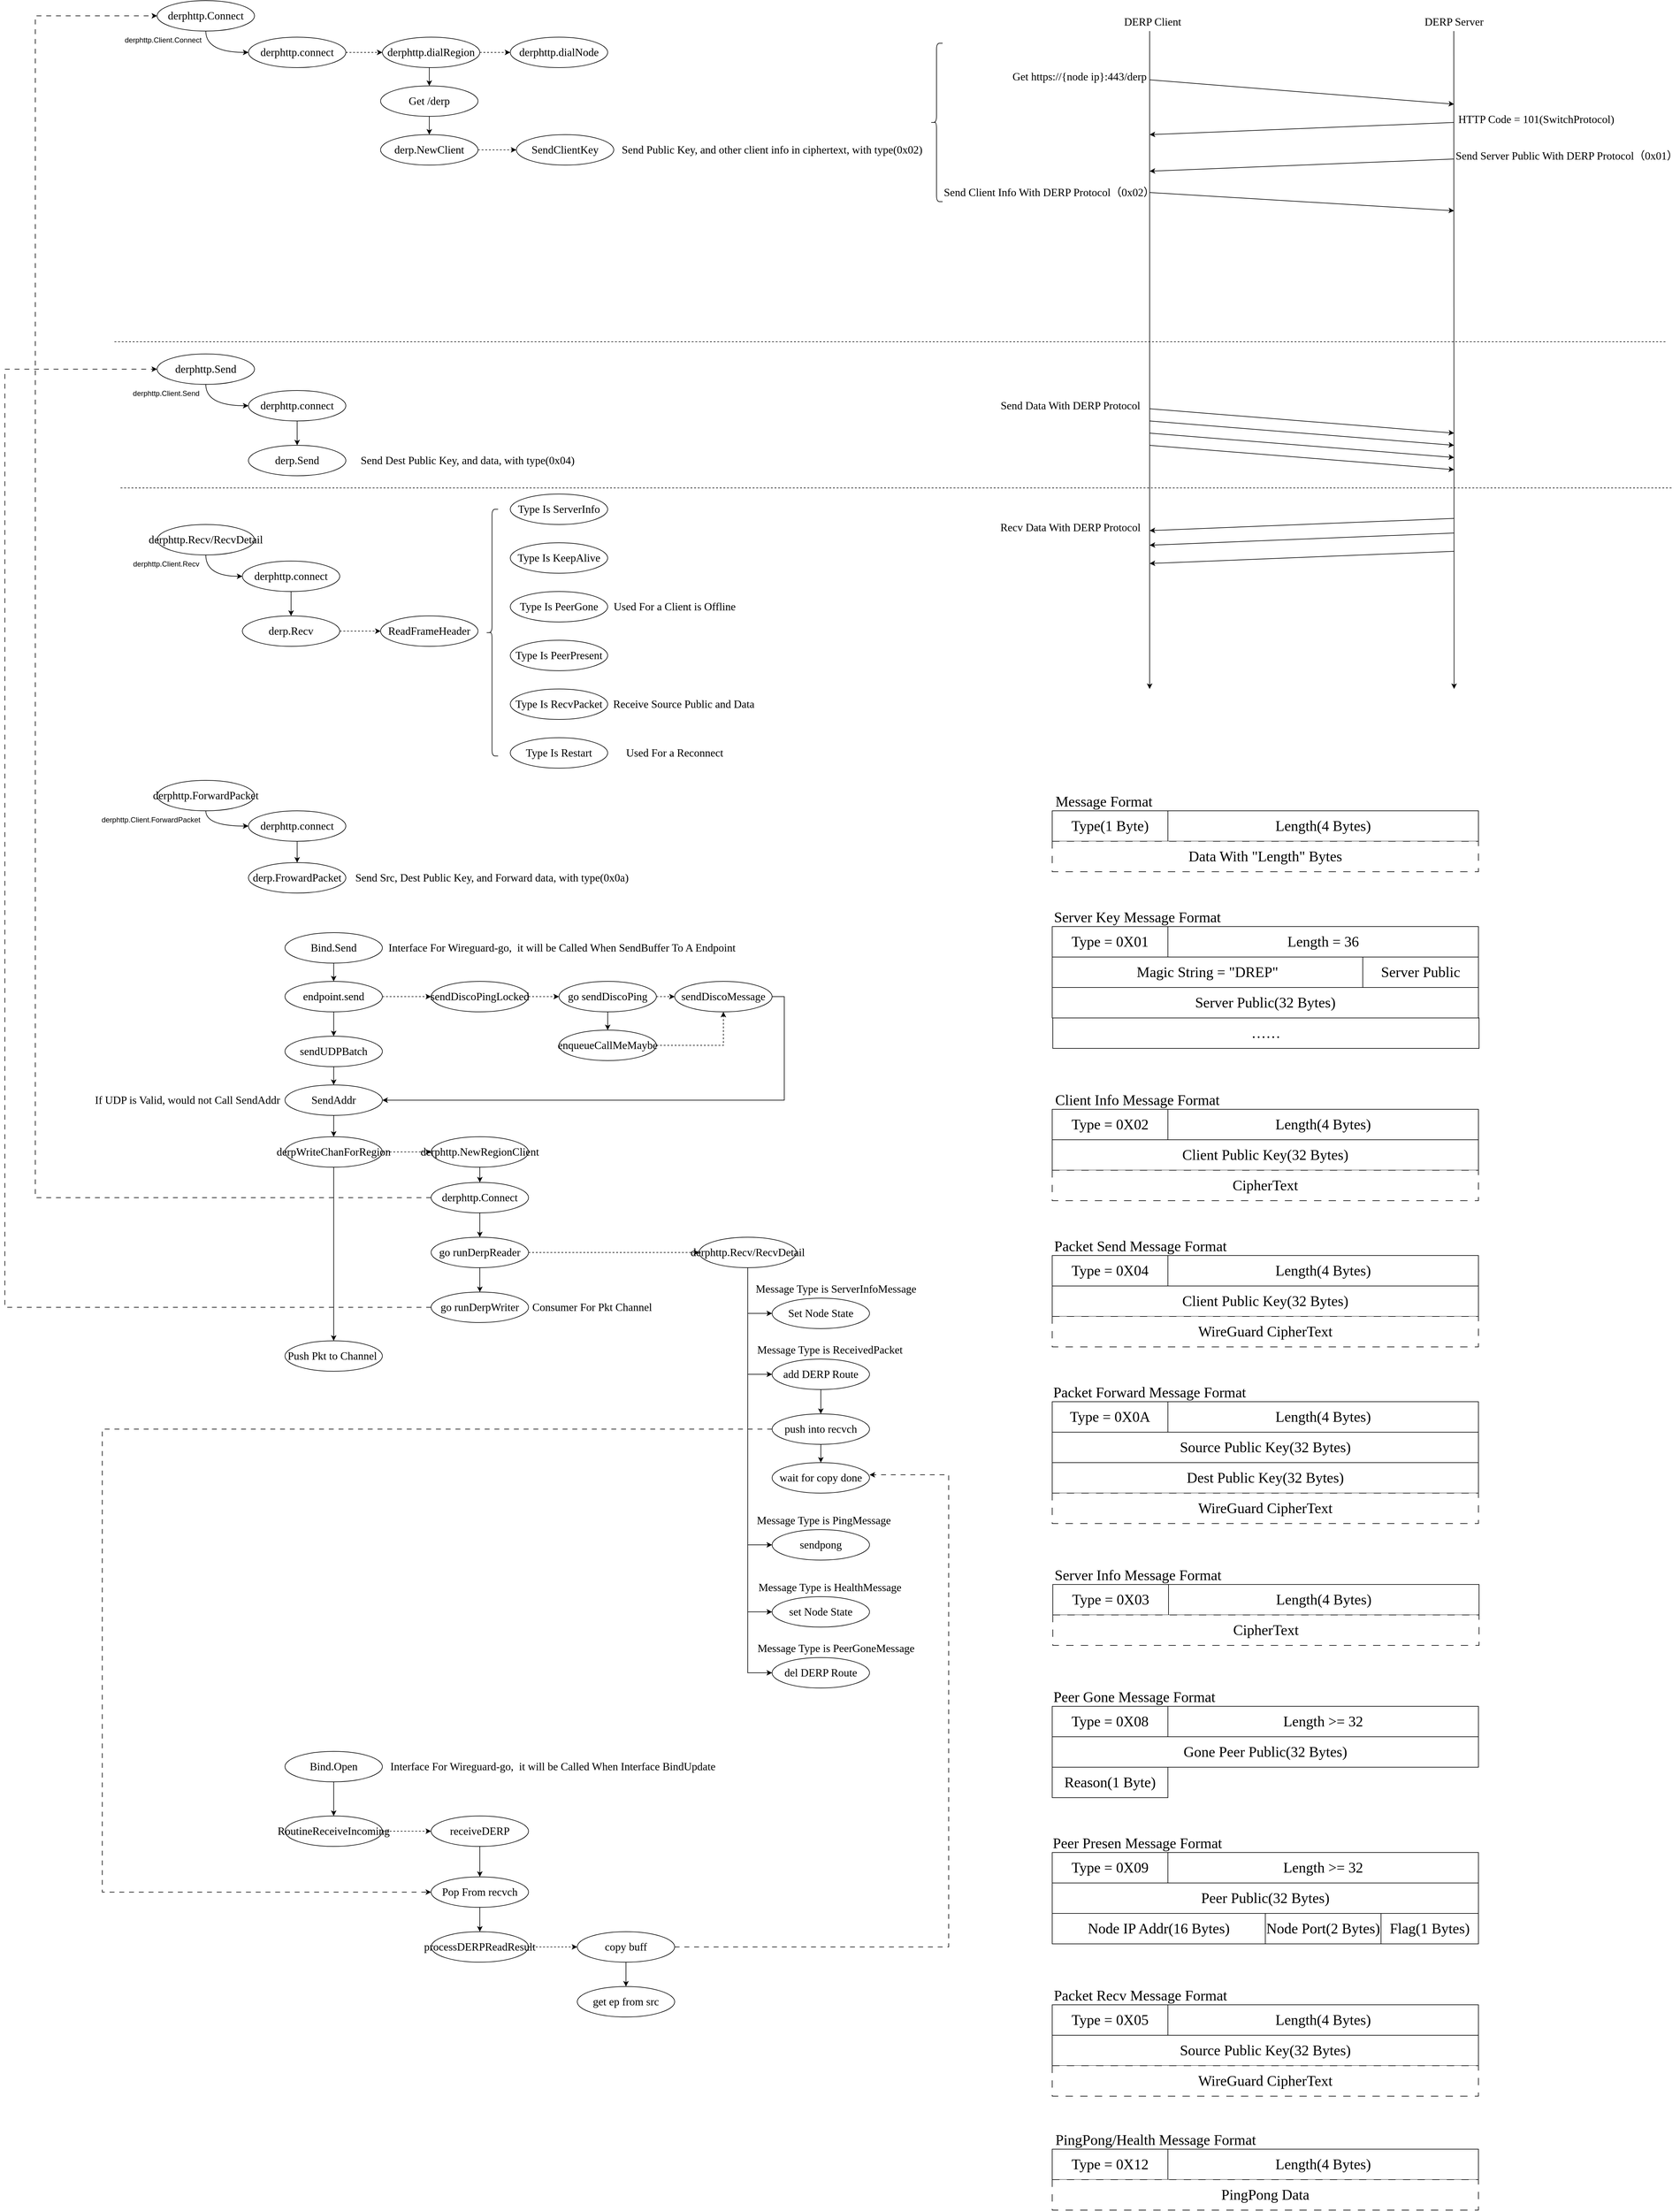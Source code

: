 <mxfile version="24.8.1">
  <diagram name="第 1 页" id="boaGlC_A0SEjg5snhlWo">
    <mxGraphModel dx="2074" dy="2267" grid="1" gridSize="10" guides="1" tooltips="1" connect="1" arrows="1" fold="1" page="1" pageScale="1" pageWidth="827" pageHeight="1169" math="0" shadow="0">
      <root>
        <mxCell id="0" />
        <mxCell id="1" parent="0" />
        <mxCell id="egJeK7IyAdFAndKhT8CJ-12" value="" style="group" parent="1" vertex="1" connectable="0">
          <mxGeometry x="260" y="-540" width="760" height="200" as="geometry" />
        </mxCell>
        <mxCell id="HHnwj9ZDeLS21Np8BCJO-33" style="edgeStyle=orthogonalEdgeStyle;rounded=0;orthogonalLoop=1;jettySize=auto;html=1;exitX=0.5;exitY=1;exitDx=0;exitDy=0;entryX=0;entryY=0.5;entryDx=0;entryDy=0;curved=1;" parent="egJeK7IyAdFAndKhT8CJ-12" source="HHnwj9ZDeLS21Np8BCJO-30" target="HHnwj9ZDeLS21Np8BCJO-32" edge="1">
          <mxGeometry relative="1" as="geometry" />
        </mxCell>
        <mxCell id="HHnwj9ZDeLS21Np8BCJO-30" value="&lt;font style=&quot;font-size: 18px;&quot; face=&quot;Times New Roman&quot;&gt;derphttp.Send&lt;/font&gt;" style="ellipse;whiteSpace=wrap;html=1;" parent="egJeK7IyAdFAndKhT8CJ-12" vertex="1">
          <mxGeometry x="50" width="160" height="50" as="geometry" />
        </mxCell>
        <mxCell id="HHnwj9ZDeLS21Np8BCJO-36" style="edgeStyle=orthogonalEdgeStyle;rounded=0;orthogonalLoop=1;jettySize=auto;html=1;exitX=0.5;exitY=1;exitDx=0;exitDy=0;entryX=0.5;entryY=0;entryDx=0;entryDy=0;" parent="egJeK7IyAdFAndKhT8CJ-12" source="HHnwj9ZDeLS21Np8BCJO-32" target="HHnwj9ZDeLS21Np8BCJO-35" edge="1">
          <mxGeometry relative="1" as="geometry" />
        </mxCell>
        <mxCell id="HHnwj9ZDeLS21Np8BCJO-32" value="&lt;font style=&quot;font-size: 18px;&quot; face=&quot;Times New Roman&quot;&gt;derphttp.connect&lt;/font&gt;" style="ellipse;whiteSpace=wrap;html=1;" parent="egJeK7IyAdFAndKhT8CJ-12" vertex="1">
          <mxGeometry x="200" y="60" width="160" height="50" as="geometry" />
        </mxCell>
        <mxCell id="HHnwj9ZDeLS21Np8BCJO-34" value="derphttp.Client.Send" style="text;html=1;align=center;verticalAlign=middle;whiteSpace=wrap;rounded=0;" parent="egJeK7IyAdFAndKhT8CJ-12" vertex="1">
          <mxGeometry y="50" width="130" height="30" as="geometry" />
        </mxCell>
        <mxCell id="HHnwj9ZDeLS21Np8BCJO-35" value="&lt;font style=&quot;font-size: 18px;&quot; face=&quot;Times New Roman&quot;&gt;derp.Send&lt;/font&gt;" style="ellipse;whiteSpace=wrap;html=1;" parent="egJeK7IyAdFAndKhT8CJ-12" vertex="1">
          <mxGeometry x="200" y="150" width="160" height="50" as="geometry" />
        </mxCell>
        <mxCell id="HHnwj9ZDeLS21Np8BCJO-38" value="&lt;font style=&quot;font-size: 18px;&quot; face=&quot;Times New Roman&quot;&gt;Send Dest Public Key, and data, with type(0x04)&lt;/font&gt;" style="text;html=1;align=center;verticalAlign=middle;whiteSpace=wrap;rounded=0;" parent="egJeK7IyAdFAndKhT8CJ-12" vertex="1">
          <mxGeometry x="360" y="160" width="400" height="30" as="geometry" />
        </mxCell>
        <mxCell id="egJeK7IyAdFAndKhT8CJ-14" value="" style="group" parent="1" vertex="1" connectable="0">
          <mxGeometry x="250" y="-1120" width="1330" height="270" as="geometry" />
        </mxCell>
        <mxCell id="HHnwj9ZDeLS21Np8BCJO-12" style="edgeStyle=orthogonalEdgeStyle;rounded=0;orthogonalLoop=1;jettySize=auto;html=1;exitX=0.5;exitY=1;exitDx=0;exitDy=0;entryX=0;entryY=0.5;entryDx=0;entryDy=0;curved=1;" parent="egJeK7IyAdFAndKhT8CJ-14" source="HHnwj9ZDeLS21Np8BCJO-9" target="HHnwj9ZDeLS21Np8BCJO-11" edge="1">
          <mxGeometry relative="1" as="geometry" />
        </mxCell>
        <mxCell id="HHnwj9ZDeLS21Np8BCJO-9" value="&lt;font style=&quot;font-size: 18px;&quot; face=&quot;Times New Roman&quot;&gt;derphttp.Connect&lt;/font&gt;" style="ellipse;whiteSpace=wrap;html=1;" parent="egJeK7IyAdFAndKhT8CJ-14" vertex="1">
          <mxGeometry x="60" width="160" height="50" as="geometry" />
        </mxCell>
        <mxCell id="HHnwj9ZDeLS21Np8BCJO-27" style="edgeStyle=orthogonalEdgeStyle;rounded=0;orthogonalLoop=1;jettySize=auto;html=1;exitX=1;exitY=0.5;exitDx=0;exitDy=0;entryX=0;entryY=0.5;entryDx=0;entryDy=0;dashed=1;" parent="egJeK7IyAdFAndKhT8CJ-14" source="HHnwj9ZDeLS21Np8BCJO-11" target="HHnwj9ZDeLS21Np8BCJO-18" edge="1">
          <mxGeometry relative="1" as="geometry" />
        </mxCell>
        <mxCell id="HHnwj9ZDeLS21Np8BCJO-11" value="&lt;font style=&quot;font-size: 18px;&quot; face=&quot;Times New Roman&quot;&gt;derphttp.connect&lt;/font&gt;" style="ellipse;whiteSpace=wrap;html=1;" parent="egJeK7IyAdFAndKhT8CJ-14" vertex="1">
          <mxGeometry x="210" y="60" width="160" height="50" as="geometry" />
        </mxCell>
        <mxCell id="HHnwj9ZDeLS21Np8BCJO-14" value="derphttp.Client.Connect" style="text;html=1;align=center;verticalAlign=middle;whiteSpace=wrap;rounded=0;" parent="egJeK7IyAdFAndKhT8CJ-14" vertex="1">
          <mxGeometry y="50" width="140" height="30" as="geometry" />
        </mxCell>
        <mxCell id="HHnwj9ZDeLS21Np8BCJO-25" style="edgeStyle=orthogonalEdgeStyle;rounded=0;orthogonalLoop=1;jettySize=auto;html=1;exitX=0.5;exitY=1;exitDx=0;exitDy=0;entryX=0.5;entryY=0;entryDx=0;entryDy=0;" parent="egJeK7IyAdFAndKhT8CJ-14" source="HHnwj9ZDeLS21Np8BCJO-18" target="HHnwj9ZDeLS21Np8BCJO-19" edge="1">
          <mxGeometry relative="1" as="geometry" />
        </mxCell>
        <mxCell id="HHnwj9ZDeLS21Np8BCJO-29" style="edgeStyle=orthogonalEdgeStyle;rounded=0;orthogonalLoop=1;jettySize=auto;html=1;exitX=1;exitY=0.5;exitDx=0;exitDy=0;entryX=0;entryY=0.5;entryDx=0;entryDy=0;dashed=1;" parent="egJeK7IyAdFAndKhT8CJ-14" source="HHnwj9ZDeLS21Np8BCJO-18" target="HHnwj9ZDeLS21Np8BCJO-28" edge="1">
          <mxGeometry relative="1" as="geometry" />
        </mxCell>
        <mxCell id="HHnwj9ZDeLS21Np8BCJO-18" value="&lt;font style=&quot;font-size: 18px;&quot; face=&quot;Times New Roman&quot;&gt;derphttp.dialRegion&lt;/font&gt;" style="ellipse;whiteSpace=wrap;html=1;" parent="egJeK7IyAdFAndKhT8CJ-14" vertex="1">
          <mxGeometry x="430" y="60" width="160" height="50" as="geometry" />
        </mxCell>
        <mxCell id="HHnwj9ZDeLS21Np8BCJO-26" style="edgeStyle=orthogonalEdgeStyle;rounded=0;orthogonalLoop=1;jettySize=auto;html=1;exitX=0.5;exitY=1;exitDx=0;exitDy=0;entryX=0.5;entryY=0;entryDx=0;entryDy=0;" parent="egJeK7IyAdFAndKhT8CJ-14" source="HHnwj9ZDeLS21Np8BCJO-19" target="HHnwj9ZDeLS21Np8BCJO-20" edge="1">
          <mxGeometry relative="1" as="geometry" />
        </mxCell>
        <mxCell id="HHnwj9ZDeLS21Np8BCJO-19" value="&lt;font style=&quot;font-size: 18px;&quot; face=&quot;Times New Roman&quot;&gt;Get /derp&lt;/font&gt;" style="ellipse;whiteSpace=wrap;html=1;" parent="egJeK7IyAdFAndKhT8CJ-14" vertex="1">
          <mxGeometry x="427" y="140" width="160" height="50" as="geometry" />
        </mxCell>
        <mxCell id="HHnwj9ZDeLS21Np8BCJO-24" style="edgeStyle=orthogonalEdgeStyle;rounded=0;orthogonalLoop=1;jettySize=auto;html=1;exitX=1;exitY=0.5;exitDx=0;exitDy=0;entryX=0;entryY=0.5;entryDx=0;entryDy=0;dashed=1;" parent="egJeK7IyAdFAndKhT8CJ-14" source="HHnwj9ZDeLS21Np8BCJO-20" target="HHnwj9ZDeLS21Np8BCJO-21" edge="1">
          <mxGeometry relative="1" as="geometry" />
        </mxCell>
        <mxCell id="HHnwj9ZDeLS21Np8BCJO-20" value="&lt;span style=&quot;font-family: &amp;quot;Times New Roman&amp;quot;; font-size: 18px;&quot;&gt;derp.NewClient&lt;/span&gt;" style="ellipse;whiteSpace=wrap;html=1;" parent="egJeK7IyAdFAndKhT8CJ-14" vertex="1">
          <mxGeometry x="427" y="220" width="160" height="50" as="geometry" />
        </mxCell>
        <mxCell id="HHnwj9ZDeLS21Np8BCJO-21" value="&lt;span style=&quot;font-family: &amp;quot;Times New Roman&amp;quot;; font-size: 18px;&quot;&gt;SendClientKey&lt;/span&gt;" style="ellipse;whiteSpace=wrap;html=1;" parent="egJeK7IyAdFAndKhT8CJ-14" vertex="1">
          <mxGeometry x="650" y="220" width="160" height="50" as="geometry" />
        </mxCell>
        <mxCell id="HHnwj9ZDeLS21Np8BCJO-23" value="&lt;font style=&quot;font-size: 18px;&quot; face=&quot;Times New Roman&quot;&gt;Send Public Key, and other client info in ciphertext, with type(0x02)&lt;/font&gt;" style="text;html=1;align=center;verticalAlign=middle;whiteSpace=wrap;rounded=0;" parent="egJeK7IyAdFAndKhT8CJ-14" vertex="1">
          <mxGeometry x="810" y="230" width="520" height="30" as="geometry" />
        </mxCell>
        <mxCell id="HHnwj9ZDeLS21Np8BCJO-28" value="&lt;font style=&quot;font-size: 18px;&quot; face=&quot;Times New Roman&quot;&gt;derphttp.dialNode&lt;/font&gt;" style="ellipse;whiteSpace=wrap;html=1;" parent="egJeK7IyAdFAndKhT8CJ-14" vertex="1">
          <mxGeometry x="640" y="60" width="160" height="50" as="geometry" />
        </mxCell>
        <mxCell id="egJeK7IyAdFAndKhT8CJ-16" value="" style="group" parent="1" vertex="1" connectable="0">
          <mxGeometry x="210" y="160" width="890" height="185" as="geometry" />
        </mxCell>
        <mxCell id="HHnwj9ZDeLS21Np8BCJO-46" value="&lt;font style=&quot;font-size: 18px;&quot; face=&quot;Times New Roman&quot;&gt;derp.FrowardPacket&lt;/font&gt;" style="ellipse;whiteSpace=wrap;html=1;" parent="egJeK7IyAdFAndKhT8CJ-16" vertex="1">
          <mxGeometry x="250" y="135" width="160" height="50" as="geometry" />
        </mxCell>
        <mxCell id="HHnwj9ZDeLS21Np8BCJO-47" style="edgeStyle=orthogonalEdgeStyle;rounded=0;orthogonalLoop=1;jettySize=auto;html=1;exitX=0.5;exitY=1;exitDx=0;exitDy=0;" parent="egJeK7IyAdFAndKhT8CJ-16" source="HHnwj9ZDeLS21Np8BCJO-43" target="HHnwj9ZDeLS21Np8BCJO-46" edge="1">
          <mxGeometry relative="1" as="geometry" />
        </mxCell>
        <mxCell id="HHnwj9ZDeLS21Np8BCJO-45" style="edgeStyle=orthogonalEdgeStyle;rounded=0;orthogonalLoop=1;jettySize=auto;html=1;exitX=0.5;exitY=1;exitDx=0;exitDy=0;entryX=0;entryY=0.5;entryDx=0;entryDy=0;curved=1;" parent="egJeK7IyAdFAndKhT8CJ-16" source="HHnwj9ZDeLS21Np8BCJO-39" target="HHnwj9ZDeLS21Np8BCJO-43" edge="1">
          <mxGeometry relative="1" as="geometry" />
        </mxCell>
        <mxCell id="HHnwj9ZDeLS21Np8BCJO-39" value="&lt;font style=&quot;font-size: 18px;&quot; face=&quot;Times New Roman&quot;&gt;derphttp.ForwardPacket&lt;/font&gt;" style="ellipse;whiteSpace=wrap;html=1;" parent="egJeK7IyAdFAndKhT8CJ-16" vertex="1">
          <mxGeometry x="100" width="160" height="50" as="geometry" />
        </mxCell>
        <mxCell id="HHnwj9ZDeLS21Np8BCJO-42" value="derphttp.Client.ForwardPacket" style="text;html=1;align=center;verticalAlign=middle;whiteSpace=wrap;rounded=0;" parent="egJeK7IyAdFAndKhT8CJ-16" vertex="1">
          <mxGeometry y="50" width="180" height="30" as="geometry" />
        </mxCell>
        <mxCell id="HHnwj9ZDeLS21Np8BCJO-43" value="&lt;font style=&quot;font-size: 18px;&quot; face=&quot;Times New Roman&quot;&gt;derphttp.connect&lt;/font&gt;" style="ellipse;whiteSpace=wrap;html=1;" parent="egJeK7IyAdFAndKhT8CJ-16" vertex="1">
          <mxGeometry x="250" y="50" width="160" height="50" as="geometry" />
        </mxCell>
        <mxCell id="HHnwj9ZDeLS21Np8BCJO-48" value="&lt;font style=&quot;font-size: 18px;&quot; face=&quot;Times New Roman&quot;&gt;Send Src, Dest Public Key, and Forward data, with type(0x0a)&lt;/font&gt;" style="text;html=1;align=center;verticalAlign=middle;whiteSpace=wrap;rounded=0;" parent="egJeK7IyAdFAndKhT8CJ-16" vertex="1">
          <mxGeometry x="410" y="145" width="480" height="30" as="geometry" />
        </mxCell>
        <mxCell id="egJeK7IyAdFAndKhT8CJ-17" value="" style="group" parent="1" vertex="1" connectable="0">
          <mxGeometry x="260" y="-310" width="1040" height="450" as="geometry" />
        </mxCell>
        <mxCell id="HHnwj9ZDeLS21Np8BCJO-53" style="edgeStyle=orthogonalEdgeStyle;rounded=0;orthogonalLoop=1;jettySize=auto;html=1;exitX=0.5;exitY=1;exitDx=0;exitDy=0;entryX=0;entryY=0.5;entryDx=0;entryDy=0;curved=1;" parent="egJeK7IyAdFAndKhT8CJ-17" source="HHnwj9ZDeLS21Np8BCJO-49" target="HHnwj9ZDeLS21Np8BCJO-52" edge="1">
          <mxGeometry relative="1" as="geometry" />
        </mxCell>
        <mxCell id="HHnwj9ZDeLS21Np8BCJO-49" value="&lt;font style=&quot;font-size: 18px;&quot; face=&quot;Times New Roman&quot;&gt;derphttp.Recv/RecvDetail&lt;/font&gt;" style="ellipse;whiteSpace=wrap;html=1;" parent="egJeK7IyAdFAndKhT8CJ-17" vertex="1">
          <mxGeometry x="50" y="50" width="160" height="50" as="geometry" />
        </mxCell>
        <mxCell id="HHnwj9ZDeLS21Np8BCJO-56" style="edgeStyle=orthogonalEdgeStyle;rounded=0;orthogonalLoop=1;jettySize=auto;html=1;exitX=0.5;exitY=1;exitDx=0;exitDy=0;entryX=0.5;entryY=0;entryDx=0;entryDy=0;" parent="egJeK7IyAdFAndKhT8CJ-17" source="HHnwj9ZDeLS21Np8BCJO-52" target="HHnwj9ZDeLS21Np8BCJO-55" edge="1">
          <mxGeometry relative="1" as="geometry" />
        </mxCell>
        <mxCell id="HHnwj9ZDeLS21Np8BCJO-52" value="&lt;font style=&quot;font-size: 18px;&quot; face=&quot;Times New Roman&quot;&gt;derphttp.connect&lt;/font&gt;" style="ellipse;whiteSpace=wrap;html=1;" parent="egJeK7IyAdFAndKhT8CJ-17" vertex="1">
          <mxGeometry x="190" y="110" width="160" height="50" as="geometry" />
        </mxCell>
        <mxCell id="HHnwj9ZDeLS21Np8BCJO-54" value="derphttp.Client.Recv" style="text;html=1;align=center;verticalAlign=middle;whiteSpace=wrap;rounded=0;" parent="egJeK7IyAdFAndKhT8CJ-17" vertex="1">
          <mxGeometry y="100" width="130" height="30" as="geometry" />
        </mxCell>
        <mxCell id="HHnwj9ZDeLS21Np8BCJO-73" style="edgeStyle=orthogonalEdgeStyle;rounded=0;orthogonalLoop=1;jettySize=auto;html=1;exitX=1;exitY=0.5;exitDx=0;exitDy=0;entryX=0;entryY=0.5;entryDx=0;entryDy=0;dashed=1;" parent="egJeK7IyAdFAndKhT8CJ-17" source="HHnwj9ZDeLS21Np8BCJO-55" target="HHnwj9ZDeLS21Np8BCJO-58" edge="1">
          <mxGeometry relative="1" as="geometry" />
        </mxCell>
        <mxCell id="HHnwj9ZDeLS21Np8BCJO-55" value="&lt;font style=&quot;font-size: 18px;&quot; face=&quot;Times New Roman&quot;&gt;derp.Recv&lt;/font&gt;" style="ellipse;whiteSpace=wrap;html=1;" parent="egJeK7IyAdFAndKhT8CJ-17" vertex="1">
          <mxGeometry x="190" y="200" width="160" height="50" as="geometry" />
        </mxCell>
        <mxCell id="HHnwj9ZDeLS21Np8BCJO-58" value="&lt;font style=&quot;font-size: 18px;&quot; face=&quot;Times New Roman&quot;&gt;ReadFrameHeader&lt;/font&gt;" style="ellipse;whiteSpace=wrap;html=1;" parent="egJeK7IyAdFAndKhT8CJ-17" vertex="1">
          <mxGeometry x="417" y="200" width="160" height="50" as="geometry" />
        </mxCell>
        <mxCell id="HHnwj9ZDeLS21Np8BCJO-60" value="" style="shape=curlyBracket;whiteSpace=wrap;html=1;rounded=1;labelPosition=left;verticalLabelPosition=middle;align=right;verticalAlign=middle;" parent="egJeK7IyAdFAndKhT8CJ-17" vertex="1">
          <mxGeometry x="590" y="25" width="20" height="405" as="geometry" />
        </mxCell>
        <mxCell id="HHnwj9ZDeLS21Np8BCJO-61" value="&lt;font style=&quot;font-size: 18px;&quot; face=&quot;Times New Roman&quot;&gt;Type Is ServerInfo&lt;/font&gt;" style="ellipse;whiteSpace=wrap;html=1;" parent="egJeK7IyAdFAndKhT8CJ-17" vertex="1">
          <mxGeometry x="630" width="160" height="50" as="geometry" />
        </mxCell>
        <mxCell id="HHnwj9ZDeLS21Np8BCJO-62" value="&lt;font style=&quot;font-size: 18px;&quot; face=&quot;Times New Roman&quot;&gt;Type Is KeepAlive&lt;/font&gt;" style="ellipse;whiteSpace=wrap;html=1;" parent="egJeK7IyAdFAndKhT8CJ-17" vertex="1">
          <mxGeometry x="630" y="80" width="160" height="50" as="geometry" />
        </mxCell>
        <mxCell id="HHnwj9ZDeLS21Np8BCJO-65" value="&lt;font style=&quot;font-size: 18px;&quot; face=&quot;Times New Roman&quot;&gt;Type Is PeerGone&lt;/font&gt;" style="ellipse;whiteSpace=wrap;html=1;" parent="egJeK7IyAdFAndKhT8CJ-17" vertex="1">
          <mxGeometry x="630" y="160" width="160" height="50" as="geometry" />
        </mxCell>
        <mxCell id="HHnwj9ZDeLS21Np8BCJO-66" value="&lt;font style=&quot;font-size: 18px;&quot; face=&quot;Times New Roman&quot;&gt;Used For a Client is Offline&lt;/font&gt;" style="text;html=1;align=center;verticalAlign=middle;whiteSpace=wrap;rounded=0;" parent="egJeK7IyAdFAndKhT8CJ-17" vertex="1">
          <mxGeometry x="790" y="170" width="220" height="30" as="geometry" />
        </mxCell>
        <mxCell id="HHnwj9ZDeLS21Np8BCJO-67" value="&lt;font style=&quot;font-size: 18px;&quot; face=&quot;Times New Roman&quot;&gt;Type Is PeerPresent&lt;/font&gt;" style="ellipse;whiteSpace=wrap;html=1;" parent="egJeK7IyAdFAndKhT8CJ-17" vertex="1">
          <mxGeometry x="630" y="240" width="160" height="50" as="geometry" />
        </mxCell>
        <mxCell id="HHnwj9ZDeLS21Np8BCJO-68" value="&lt;font style=&quot;font-size: 18px;&quot; face=&quot;Times New Roman&quot;&gt;Type Is RecvPacket&lt;/font&gt;" style="ellipse;whiteSpace=wrap;html=1;" parent="egJeK7IyAdFAndKhT8CJ-17" vertex="1">
          <mxGeometry x="630" y="320" width="160" height="50" as="geometry" />
        </mxCell>
        <mxCell id="HHnwj9ZDeLS21Np8BCJO-69" value="&lt;font style=&quot;font-size: 18px;&quot; face=&quot;Times New Roman&quot;&gt;Receive Source Public and Data&lt;/font&gt;" style="text;html=1;align=center;verticalAlign=middle;whiteSpace=wrap;rounded=0;" parent="egJeK7IyAdFAndKhT8CJ-17" vertex="1">
          <mxGeometry x="790" y="330" width="250" height="30" as="geometry" />
        </mxCell>
        <mxCell id="HHnwj9ZDeLS21Np8BCJO-70" value="&lt;font style=&quot;font-size: 18px;&quot; face=&quot;Times New Roman&quot;&gt;Type Is Restart&lt;/font&gt;" style="ellipse;whiteSpace=wrap;html=1;" parent="egJeK7IyAdFAndKhT8CJ-17" vertex="1">
          <mxGeometry x="630" y="400" width="160" height="50" as="geometry" />
        </mxCell>
        <mxCell id="HHnwj9ZDeLS21Np8BCJO-71" value="&lt;font style=&quot;font-size: 18px;&quot; face=&quot;Times New Roman&quot;&gt;Used For a Reconnect&lt;/font&gt;" style="text;html=1;align=center;verticalAlign=middle;whiteSpace=wrap;rounded=0;" parent="egJeK7IyAdFAndKhT8CJ-17" vertex="1">
          <mxGeometry x="790" y="410" width="220" height="30" as="geometry" />
        </mxCell>
        <mxCell id="egJeK7IyAdFAndKhT8CJ-20" value="" style="endArrow=none;dashed=1;html=1;rounded=0;" parent="1" edge="1">
          <mxGeometry width="50" height="50" relative="1" as="geometry">
            <mxPoint x="240" y="-560" as="sourcePoint" />
            <mxPoint x="2790" y="-560" as="targetPoint" />
          </mxGeometry>
        </mxCell>
        <mxCell id="oFC3k6cB1DwRkjMcpZ91-4" value="&lt;font style=&quot;font-size: 18px;&quot; face=&quot;Times New Roman&quot;&gt;DERP Client&lt;/font&gt;" style="text;html=1;align=center;verticalAlign=middle;whiteSpace=wrap;rounded=0;" parent="1" vertex="1">
          <mxGeometry x="1870" y="-1100" width="150" height="30" as="geometry" />
        </mxCell>
        <mxCell id="oFC3k6cB1DwRkjMcpZ91-5" value="&lt;font style=&quot;font-size: 18px;&quot; face=&quot;Times New Roman&quot;&gt;DERP Server&lt;/font&gt;" style="text;html=1;align=center;verticalAlign=middle;whiteSpace=wrap;rounded=0;" parent="1" vertex="1">
          <mxGeometry x="2380" y="-1100" width="120" height="30" as="geometry" />
        </mxCell>
        <mxCell id="oFC3k6cB1DwRkjMcpZ91-6" value="" style="endArrow=classic;html=1;rounded=0;" parent="1" edge="1">
          <mxGeometry width="50" height="50" relative="1" as="geometry">
            <mxPoint x="1940" y="-1070" as="sourcePoint" />
            <mxPoint x="1940" y="10" as="targetPoint" />
          </mxGeometry>
        </mxCell>
        <mxCell id="oFC3k6cB1DwRkjMcpZ91-7" value="" style="endArrow=classic;html=1;rounded=0;" parent="1" edge="1">
          <mxGeometry width="50" height="50" relative="1" as="geometry">
            <mxPoint x="2439.5" y="-1070" as="sourcePoint" />
            <mxPoint x="2440" y="10" as="targetPoint" />
          </mxGeometry>
        </mxCell>
        <mxCell id="egJeK7IyAdFAndKhT8CJ-1" value="" style="endArrow=classic;html=1;rounded=0;" parent="1" edge="1">
          <mxGeometry width="50" height="50" relative="1" as="geometry">
            <mxPoint x="1940" y="-990" as="sourcePoint" />
            <mxPoint x="2440" y="-950" as="targetPoint" />
          </mxGeometry>
        </mxCell>
        <mxCell id="egJeK7IyAdFAndKhT8CJ-2" value="&lt;font style=&quot;font-size: 18px;&quot; face=&quot;Times New Roman&quot;&gt;Get https://{node ip}:443/derp&lt;/font&gt;" style="text;html=1;align=center;verticalAlign=middle;whiteSpace=wrap;rounded=0;" parent="1" vertex="1">
          <mxGeometry x="1710" y="-1010" width="230" height="30" as="geometry" />
        </mxCell>
        <mxCell id="egJeK7IyAdFAndKhT8CJ-3" value="" style="endArrow=classic;html=1;rounded=0;" parent="1" edge="1">
          <mxGeometry width="50" height="50" relative="1" as="geometry">
            <mxPoint x="2440" y="-920" as="sourcePoint" />
            <mxPoint x="1940" y="-900" as="targetPoint" />
          </mxGeometry>
        </mxCell>
        <mxCell id="egJeK7IyAdFAndKhT8CJ-4" value="&lt;font style=&quot;font-size: 18px;&quot; face=&quot;Times New Roman&quot;&gt;HTTP Code = 101(SwitchProtocol)&lt;/font&gt;" style="text;html=1;align=center;verticalAlign=middle;whiteSpace=wrap;rounded=0;" parent="1" vertex="1">
          <mxGeometry x="2440" y="-940" width="270" height="30" as="geometry" />
        </mxCell>
        <mxCell id="egJeK7IyAdFAndKhT8CJ-5" value="" style="endArrow=classic;html=1;rounded=0;" parent="1" edge="1">
          <mxGeometry width="50" height="50" relative="1" as="geometry">
            <mxPoint x="2440" y="-860" as="sourcePoint" />
            <mxPoint x="1940" y="-840" as="targetPoint" />
          </mxGeometry>
        </mxCell>
        <mxCell id="egJeK7IyAdFAndKhT8CJ-6" value="&lt;font face=&quot;Times New Roman&quot;&gt;&lt;span style=&quot;font-size: 18px;&quot;&gt;Send Server Public With&amp;nbsp;&lt;/span&gt;&lt;/font&gt;&lt;span style=&quot;font-family: &amp;quot;Times New Roman&amp;quot;; font-size: 18px;&quot;&gt;DERP Protocol（0x01）&lt;/span&gt;" style="text;html=1;align=center;verticalAlign=middle;whiteSpace=wrap;rounded=0;" parent="1" vertex="1">
          <mxGeometry x="2440" y="-880" width="370" height="30" as="geometry" />
        </mxCell>
        <mxCell id="egJeK7IyAdFAndKhT8CJ-7" value="" style="endArrow=classic;html=1;rounded=0;" parent="1" edge="1">
          <mxGeometry width="50" height="50" relative="1" as="geometry">
            <mxPoint x="1940" y="-805" as="sourcePoint" />
            <mxPoint x="2440" y="-775" as="targetPoint" />
          </mxGeometry>
        </mxCell>
        <mxCell id="egJeK7IyAdFAndKhT8CJ-8" value="&lt;font face=&quot;Times New Roman&quot;&gt;&lt;span style=&quot;font-size: 18px;&quot;&gt;Send Client Info With&amp;nbsp;&lt;/span&gt;&lt;/font&gt;&lt;span style=&quot;font-family: &amp;quot;Times New Roman&amp;quot;; font-size: 18px;&quot;&gt;DERP Protocol（0x02）&lt;/span&gt;" style="text;html=1;align=center;verticalAlign=middle;whiteSpace=wrap;rounded=0;" parent="1" vertex="1">
          <mxGeometry x="1600" y="-820" width="350" height="30" as="geometry" />
        </mxCell>
        <mxCell id="egJeK7IyAdFAndKhT8CJ-9" value="" style="shape=curlyBracket;whiteSpace=wrap;html=1;rounded=1;labelPosition=left;verticalLabelPosition=middle;align=right;verticalAlign=middle;" parent="1" vertex="1">
          <mxGeometry x="1580" y="-1050" width="20" height="260" as="geometry" />
        </mxCell>
        <mxCell id="egJeK7IyAdFAndKhT8CJ-21" value="" style="endArrow=classic;html=1;rounded=0;" parent="1" edge="1">
          <mxGeometry width="50" height="50" relative="1" as="geometry">
            <mxPoint x="1940" y="-450" as="sourcePoint" />
            <mxPoint x="2440" y="-410" as="targetPoint" />
          </mxGeometry>
        </mxCell>
        <mxCell id="egJeK7IyAdFAndKhT8CJ-22" value="&lt;font face=&quot;Times New Roman&quot;&gt;&lt;span style=&quot;font-size: 18px;&quot;&gt;Send Data With&amp;nbsp;&lt;/span&gt;&lt;/font&gt;&lt;span style=&quot;font-family: &amp;quot;Times New Roman&amp;quot;; font-size: 18px;&quot;&gt;DERP Protocol&lt;/span&gt;" style="text;html=1;align=center;verticalAlign=middle;whiteSpace=wrap;rounded=0;" parent="1" vertex="1">
          <mxGeometry x="1680" y="-470" width="260" height="30" as="geometry" />
        </mxCell>
        <mxCell id="egJeK7IyAdFAndKhT8CJ-23" value="" style="endArrow=classic;html=1;rounded=0;" parent="1" edge="1">
          <mxGeometry width="50" height="50" relative="1" as="geometry">
            <mxPoint x="1940" y="-410" as="sourcePoint" />
            <mxPoint x="2440" y="-370" as="targetPoint" />
          </mxGeometry>
        </mxCell>
        <mxCell id="egJeK7IyAdFAndKhT8CJ-24" value="" style="endArrow=classic;html=1;rounded=0;" parent="1" edge="1">
          <mxGeometry width="50" height="50" relative="1" as="geometry">
            <mxPoint x="1940" y="-430" as="sourcePoint" />
            <mxPoint x="2440" y="-390" as="targetPoint" />
          </mxGeometry>
        </mxCell>
        <mxCell id="egJeK7IyAdFAndKhT8CJ-25" value="" style="endArrow=classic;html=1;rounded=0;" parent="1" edge="1">
          <mxGeometry width="50" height="50" relative="1" as="geometry">
            <mxPoint x="1940" y="-390" as="sourcePoint" />
            <mxPoint x="2440" y="-350" as="targetPoint" />
          </mxGeometry>
        </mxCell>
        <mxCell id="egJeK7IyAdFAndKhT8CJ-31" style="edgeStyle=orthogonalEdgeStyle;rounded=0;orthogonalLoop=1;jettySize=auto;html=1;exitX=0;exitY=0.5;exitDx=0;exitDy=0;entryX=0;entryY=0.5;entryDx=0;entryDy=0;dashed=1;dashPattern=8 8;" parent="1" source="HHnwj9ZDeLS21Np8BCJO-135" target="HHnwj9ZDeLS21Np8BCJO-30" edge="1">
          <mxGeometry relative="1" as="geometry">
            <Array as="points">
              <mxPoint x="60" y="1025" />
              <mxPoint x="60" y="-515" />
            </Array>
          </mxGeometry>
        </mxCell>
        <mxCell id="egJeK7IyAdFAndKhT8CJ-32" style="edgeStyle=orthogonalEdgeStyle;rounded=0;orthogonalLoop=1;jettySize=auto;html=1;exitX=0;exitY=0.5;exitDx=0;exitDy=0;entryX=0;entryY=0.5;entryDx=0;entryDy=0;dashed=1;dashPattern=8 8;" parent="1" source="HHnwj9ZDeLS21Np8BCJO-132" target="HHnwj9ZDeLS21Np8BCJO-9" edge="1">
          <mxGeometry relative="1" as="geometry">
            <Array as="points">
              <mxPoint x="110" y="845" />
              <mxPoint x="110" y="-1095" />
            </Array>
          </mxGeometry>
        </mxCell>
        <mxCell id="egJeK7IyAdFAndKhT8CJ-33" value="" style="endArrow=classic;html=1;rounded=0;" parent="1" edge="1">
          <mxGeometry width="50" height="50" relative="1" as="geometry">
            <mxPoint x="2440" y="-270" as="sourcePoint" />
            <mxPoint x="1940" y="-250" as="targetPoint" />
          </mxGeometry>
        </mxCell>
        <mxCell id="egJeK7IyAdFAndKhT8CJ-34" value="" style="endArrow=classic;html=1;rounded=0;" parent="1" edge="1">
          <mxGeometry width="50" height="50" relative="1" as="geometry">
            <mxPoint x="2440" y="-246" as="sourcePoint" />
            <mxPoint x="1940" y="-226" as="targetPoint" />
          </mxGeometry>
        </mxCell>
        <mxCell id="egJeK7IyAdFAndKhT8CJ-35" value="" style="endArrow=classic;html=1;rounded=0;" parent="1" edge="1">
          <mxGeometry width="50" height="50" relative="1" as="geometry">
            <mxPoint x="2440" y="-216" as="sourcePoint" />
            <mxPoint x="1940" y="-196" as="targetPoint" />
          </mxGeometry>
        </mxCell>
        <mxCell id="egJeK7IyAdFAndKhT8CJ-36" value="" style="endArrow=none;dashed=1;html=1;rounded=0;" parent="1" edge="1">
          <mxGeometry width="50" height="50" relative="1" as="geometry">
            <mxPoint x="250" y="-320" as="sourcePoint" />
            <mxPoint x="2800" y="-320" as="targetPoint" />
          </mxGeometry>
        </mxCell>
        <mxCell id="egJeK7IyAdFAndKhT8CJ-59" value="" style="group" parent="1" vertex="1" connectable="0">
          <mxGeometry x="200" y="410" width="1370" height="1240" as="geometry" />
        </mxCell>
        <mxCell id="egJeK7IyAdFAndKhT8CJ-28" value="&lt;font style=&quot;font-size: 18px;&quot; face=&quot;Times New Roman&quot;&gt;Push Pkt to Channel&amp;nbsp;&lt;/font&gt;" style="ellipse;whiteSpace=wrap;html=1;" parent="egJeK7IyAdFAndKhT8CJ-59" vertex="1">
          <mxGeometry x="320" y="670" width="160" height="50" as="geometry" />
        </mxCell>
        <mxCell id="oFC3k6cB1DwRkjMcpZ91-2" style="edgeStyle=orthogonalEdgeStyle;rounded=0;orthogonalLoop=1;jettySize=auto;html=1;exitX=1;exitY=0.5;exitDx=0;exitDy=0;entryX=0;entryY=0.5;entryDx=0;entryDy=0;dashed=1;" parent="egJeK7IyAdFAndKhT8CJ-59" source="HHnwj9ZDeLS21Np8BCJO-130" target="oFC3k6cB1DwRkjMcpZ91-1" edge="1">
          <mxGeometry relative="1" as="geometry" />
        </mxCell>
        <mxCell id="egJeK7IyAdFAndKhT8CJ-29" style="edgeStyle=orthogonalEdgeStyle;rounded=0;orthogonalLoop=1;jettySize=auto;html=1;exitX=0.5;exitY=1;exitDx=0;exitDy=0;entryX=0.5;entryY=0;entryDx=0;entryDy=0;" parent="egJeK7IyAdFAndKhT8CJ-59" source="HHnwj9ZDeLS21Np8BCJO-130" target="egJeK7IyAdFAndKhT8CJ-28" edge="1">
          <mxGeometry relative="1" as="geometry">
            <mxPoint x="400.333" y="650" as="targetPoint" />
          </mxGeometry>
        </mxCell>
        <mxCell id="HHnwj9ZDeLS21Np8BCJO-130" value="&lt;font face=&quot;Times New Roman&quot;&gt;&lt;span style=&quot;font-size: 18px;&quot;&gt;derpWriteChanForRegion&lt;/span&gt;&lt;/font&gt;" style="ellipse;whiteSpace=wrap;html=1;" parent="egJeK7IyAdFAndKhT8CJ-59" vertex="1">
          <mxGeometry x="320" y="335" width="160" height="50" as="geometry" />
        </mxCell>
        <mxCell id="HHnwj9ZDeLS21Np8BCJO-136" style="edgeStyle=orthogonalEdgeStyle;rounded=0;orthogonalLoop=1;jettySize=auto;html=1;exitX=0.5;exitY=1;exitDx=0;exitDy=0;entryX=0.5;entryY=0;entryDx=0;entryDy=0;" parent="egJeK7IyAdFAndKhT8CJ-59" source="HHnwj9ZDeLS21Np8BCJO-132" target="HHnwj9ZDeLS21Np8BCJO-134" edge="1">
          <mxGeometry relative="1" as="geometry" />
        </mxCell>
        <mxCell id="HHnwj9ZDeLS21Np8BCJO-132" value="&lt;font style=&quot;font-size: 18px;&quot; face=&quot;Times New Roman&quot;&gt;derphttp.Connect&lt;/font&gt;" style="ellipse;whiteSpace=wrap;html=1;" parent="egJeK7IyAdFAndKhT8CJ-59" vertex="1">
          <mxGeometry x="560" y="410" width="160" height="50" as="geometry" />
        </mxCell>
        <mxCell id="HHnwj9ZDeLS21Np8BCJO-137" style="edgeStyle=orthogonalEdgeStyle;rounded=0;orthogonalLoop=1;jettySize=auto;html=1;exitX=0.5;exitY=1;exitDx=0;exitDy=0;entryX=0.5;entryY=0;entryDx=0;entryDy=0;" parent="egJeK7IyAdFAndKhT8CJ-59" source="HHnwj9ZDeLS21Np8BCJO-134" target="HHnwj9ZDeLS21Np8BCJO-135" edge="1">
          <mxGeometry relative="1" as="geometry" />
        </mxCell>
        <mxCell id="egJeK7IyAdFAndKhT8CJ-38" style="edgeStyle=orthogonalEdgeStyle;rounded=0;orthogonalLoop=1;jettySize=auto;html=1;exitX=1;exitY=0.5;exitDx=0;exitDy=0;entryX=0;entryY=0.5;entryDx=0;entryDy=0;dashed=1;" parent="egJeK7IyAdFAndKhT8CJ-59" source="HHnwj9ZDeLS21Np8BCJO-134" target="egJeK7IyAdFAndKhT8CJ-37" edge="1">
          <mxGeometry relative="1" as="geometry" />
        </mxCell>
        <mxCell id="HHnwj9ZDeLS21Np8BCJO-134" value="&lt;font style=&quot;font-size: 18px;&quot; face=&quot;Times New Roman&quot;&gt;go runDerpReader&lt;/font&gt;" style="ellipse;whiteSpace=wrap;html=1;" parent="egJeK7IyAdFAndKhT8CJ-59" vertex="1">
          <mxGeometry x="560" y="500" width="160" height="50" as="geometry" />
        </mxCell>
        <mxCell id="HHnwj9ZDeLS21Np8BCJO-135" value="&lt;font style=&quot;font-size: 18px;&quot; face=&quot;Times New Roman&quot;&gt;go runDerpWriter&lt;/font&gt;" style="ellipse;whiteSpace=wrap;html=1;" parent="egJeK7IyAdFAndKhT8CJ-59" vertex="1">
          <mxGeometry x="560" y="590" width="160" height="50" as="geometry" />
        </mxCell>
        <mxCell id="HHnwj9ZDeLS21Np8BCJO-139" style="edgeStyle=orthogonalEdgeStyle;rounded=0;orthogonalLoop=1;jettySize=auto;html=1;exitX=0.5;exitY=1;exitDx=0;exitDy=0;entryX=0.5;entryY=0;entryDx=0;entryDy=0;" parent="egJeK7IyAdFAndKhT8CJ-59" source="HHnwj9ZDeLS21Np8BCJO-138" target="HHnwj9ZDeLS21Np8BCJO-130" edge="1">
          <mxGeometry relative="1" as="geometry" />
        </mxCell>
        <mxCell id="HHnwj9ZDeLS21Np8BCJO-138" value="&lt;font face=&quot;Times New Roman&quot;&gt;&lt;span style=&quot;font-size: 18px;&quot;&gt;SendAddr&lt;/span&gt;&lt;/font&gt;" style="ellipse;whiteSpace=wrap;html=1;" parent="egJeK7IyAdFAndKhT8CJ-59" vertex="1">
          <mxGeometry x="320" y="250" width="160" height="50" as="geometry" />
        </mxCell>
        <mxCell id="HHnwj9ZDeLS21Np8BCJO-146" style="edgeStyle=orthogonalEdgeStyle;rounded=0;orthogonalLoop=1;jettySize=auto;html=1;exitX=1;exitY=0.5;exitDx=0;exitDy=0;entryX=0;entryY=0.5;entryDx=0;entryDy=0;dashed=1;" parent="egJeK7IyAdFAndKhT8CJ-59" source="HHnwj9ZDeLS21Np8BCJO-140" target="HHnwj9ZDeLS21Np8BCJO-145" edge="1">
          <mxGeometry relative="1" as="geometry" />
        </mxCell>
        <mxCell id="HHnwj9ZDeLS21Np8BCJO-157" style="edgeStyle=orthogonalEdgeStyle;rounded=0;orthogonalLoop=1;jettySize=auto;html=1;exitX=0.5;exitY=1;exitDx=0;exitDy=0;" parent="egJeK7IyAdFAndKhT8CJ-59" source="HHnwj9ZDeLS21Np8BCJO-140" target="HHnwj9ZDeLS21Np8BCJO-156" edge="1">
          <mxGeometry relative="1" as="geometry" />
        </mxCell>
        <mxCell id="HHnwj9ZDeLS21Np8BCJO-140" value="&lt;font face=&quot;Times New Roman&quot;&gt;&lt;span style=&quot;font-size: 18px;&quot;&gt;endpoint.send&lt;/span&gt;&lt;/font&gt;" style="ellipse;whiteSpace=wrap;html=1;" parent="egJeK7IyAdFAndKhT8CJ-59" vertex="1">
          <mxGeometry x="320" y="80" width="160" height="50" as="geometry" />
        </mxCell>
        <mxCell id="HHnwj9ZDeLS21Np8BCJO-144" style="edgeStyle=orthogonalEdgeStyle;rounded=0;orthogonalLoop=1;jettySize=auto;html=1;exitX=0.5;exitY=1;exitDx=0;exitDy=0;entryX=0.5;entryY=0;entryDx=0;entryDy=0;" parent="egJeK7IyAdFAndKhT8CJ-59" source="HHnwj9ZDeLS21Np8BCJO-142" target="HHnwj9ZDeLS21Np8BCJO-140" edge="1">
          <mxGeometry relative="1" as="geometry" />
        </mxCell>
        <mxCell id="HHnwj9ZDeLS21Np8BCJO-142" value="&lt;font face=&quot;Times New Roman&quot;&gt;&lt;span style=&quot;font-size: 18px;&quot;&gt;Bind.Send&lt;/span&gt;&lt;/font&gt;" style="ellipse;whiteSpace=wrap;html=1;" parent="egJeK7IyAdFAndKhT8CJ-59" vertex="1">
          <mxGeometry x="320" width="160" height="50" as="geometry" />
        </mxCell>
        <mxCell id="HHnwj9ZDeLS21Np8BCJO-143" value="&lt;font face=&quot;Times New Roman&quot;&gt;&lt;span style=&quot;font-size: 18px;&quot;&gt;Interface For Wireguard-go,&amp;nbsp; it will be Called When SendBuffer To A Endpoint&lt;/span&gt;&lt;/font&gt;" style="text;html=1;align=center;verticalAlign=middle;whiteSpace=wrap;rounded=0;" parent="egJeK7IyAdFAndKhT8CJ-59" vertex="1">
          <mxGeometry x="470" y="10" width="610" height="30" as="geometry" />
        </mxCell>
        <mxCell id="HHnwj9ZDeLS21Np8BCJO-151" style="edgeStyle=orthogonalEdgeStyle;rounded=0;orthogonalLoop=1;jettySize=auto;html=1;exitX=1;exitY=0.5;exitDx=0;exitDy=0;entryX=0;entryY=0.5;entryDx=0;entryDy=0;dashed=1;" parent="egJeK7IyAdFAndKhT8CJ-59" source="HHnwj9ZDeLS21Np8BCJO-145" target="HHnwj9ZDeLS21Np8BCJO-147" edge="1">
          <mxGeometry relative="1" as="geometry" />
        </mxCell>
        <mxCell id="HHnwj9ZDeLS21Np8BCJO-145" value="&lt;font face=&quot;Times New Roman&quot;&gt;&lt;span style=&quot;font-size: 18px;&quot;&gt;sendDiscoPingLocked&lt;/span&gt;&lt;/font&gt;" style="ellipse;whiteSpace=wrap;html=1;" parent="egJeK7IyAdFAndKhT8CJ-59" vertex="1">
          <mxGeometry x="560" y="80" width="160" height="50" as="geometry" />
        </mxCell>
        <mxCell id="HHnwj9ZDeLS21Np8BCJO-150" style="edgeStyle=orthogonalEdgeStyle;rounded=0;orthogonalLoop=1;jettySize=auto;html=1;exitX=1;exitY=0.5;exitDx=0;exitDy=0;entryX=0;entryY=0.5;entryDx=0;entryDy=0;dashed=1;" parent="egJeK7IyAdFAndKhT8CJ-59" source="HHnwj9ZDeLS21Np8BCJO-147" target="HHnwj9ZDeLS21Np8BCJO-148" edge="1">
          <mxGeometry relative="1" as="geometry" />
        </mxCell>
        <mxCell id="HHnwj9ZDeLS21Np8BCJO-153" style="edgeStyle=orthogonalEdgeStyle;rounded=0;orthogonalLoop=1;jettySize=auto;html=1;exitX=0.5;exitY=1;exitDx=0;exitDy=0;entryX=0.5;entryY=0;entryDx=0;entryDy=0;" parent="egJeK7IyAdFAndKhT8CJ-59" source="HHnwj9ZDeLS21Np8BCJO-147" target="HHnwj9ZDeLS21Np8BCJO-152" edge="1">
          <mxGeometry relative="1" as="geometry" />
        </mxCell>
        <mxCell id="HHnwj9ZDeLS21Np8BCJO-147" value="&lt;font face=&quot;Times New Roman&quot;&gt;&lt;span style=&quot;font-size: 18px;&quot;&gt;go sendDiscoPing&lt;/span&gt;&lt;/font&gt;" style="ellipse;whiteSpace=wrap;html=1;" parent="egJeK7IyAdFAndKhT8CJ-59" vertex="1">
          <mxGeometry x="770" y="80" width="160" height="50" as="geometry" />
        </mxCell>
        <mxCell id="HHnwj9ZDeLS21Np8BCJO-161" style="edgeStyle=orthogonalEdgeStyle;rounded=0;orthogonalLoop=1;jettySize=auto;html=1;exitX=1;exitY=0.5;exitDx=0;exitDy=0;entryX=1;entryY=0.5;entryDx=0;entryDy=0;" parent="egJeK7IyAdFAndKhT8CJ-59" source="HHnwj9ZDeLS21Np8BCJO-148" target="HHnwj9ZDeLS21Np8BCJO-138" edge="1">
          <mxGeometry relative="1" as="geometry" />
        </mxCell>
        <mxCell id="HHnwj9ZDeLS21Np8BCJO-148" value="&lt;font face=&quot;Times New Roman&quot;&gt;&lt;span style=&quot;font-size: 18px;&quot;&gt;sendDiscoMessage&lt;/span&gt;&lt;/font&gt;" style="ellipse;whiteSpace=wrap;html=1;" parent="egJeK7IyAdFAndKhT8CJ-59" vertex="1">
          <mxGeometry x="960" y="80" width="160" height="50" as="geometry" />
        </mxCell>
        <mxCell id="HHnwj9ZDeLS21Np8BCJO-155" style="edgeStyle=orthogonalEdgeStyle;rounded=0;orthogonalLoop=1;jettySize=auto;html=1;exitX=1;exitY=0.5;exitDx=0;exitDy=0;entryX=0.5;entryY=1;entryDx=0;entryDy=0;dashed=1;" parent="egJeK7IyAdFAndKhT8CJ-59" source="HHnwj9ZDeLS21Np8BCJO-152" target="HHnwj9ZDeLS21Np8BCJO-148" edge="1">
          <mxGeometry relative="1" as="geometry" />
        </mxCell>
        <mxCell id="HHnwj9ZDeLS21Np8BCJO-152" value="&lt;font face=&quot;Times New Roman&quot;&gt;&lt;span style=&quot;font-size: 18px;&quot;&gt;enqueueCallMeMaybe&lt;/span&gt;&lt;/font&gt;" style="ellipse;whiteSpace=wrap;html=1;" parent="egJeK7IyAdFAndKhT8CJ-59" vertex="1">
          <mxGeometry x="770" y="160" width="160" height="50" as="geometry" />
        </mxCell>
        <mxCell id="HHnwj9ZDeLS21Np8BCJO-158" style="edgeStyle=orthogonalEdgeStyle;rounded=0;orthogonalLoop=1;jettySize=auto;html=1;exitX=0.5;exitY=1;exitDx=0;exitDy=0;entryX=0.5;entryY=0;entryDx=0;entryDy=0;" parent="egJeK7IyAdFAndKhT8CJ-59" source="HHnwj9ZDeLS21Np8BCJO-156" target="HHnwj9ZDeLS21Np8BCJO-138" edge="1">
          <mxGeometry relative="1" as="geometry" />
        </mxCell>
        <mxCell id="HHnwj9ZDeLS21Np8BCJO-156" value="&lt;font face=&quot;Times New Roman&quot;&gt;&lt;span style=&quot;font-size: 18px;&quot;&gt;sendUDPBatch&lt;/span&gt;&lt;/font&gt;" style="ellipse;whiteSpace=wrap;html=1;" parent="egJeK7IyAdFAndKhT8CJ-59" vertex="1">
          <mxGeometry x="320" y="170" width="160" height="50" as="geometry" />
        </mxCell>
        <mxCell id="HHnwj9ZDeLS21Np8BCJO-159" value="&lt;font face=&quot;Times New Roman&quot;&gt;&lt;span style=&quot;font-size: 18px;&quot;&gt;If UDP is Valid, would not Call SendAddr&lt;/span&gt;&lt;/font&gt;" style="text;html=1;align=center;verticalAlign=middle;whiteSpace=wrap;rounded=0;" parent="egJeK7IyAdFAndKhT8CJ-59" vertex="1">
          <mxGeometry y="260" width="320" height="30" as="geometry" />
        </mxCell>
        <mxCell id="oFC3k6cB1DwRkjMcpZ91-3" style="edgeStyle=orthogonalEdgeStyle;rounded=0;orthogonalLoop=1;jettySize=auto;html=1;exitX=0.5;exitY=1;exitDx=0;exitDy=0;entryX=0.5;entryY=0;entryDx=0;entryDy=0;" parent="egJeK7IyAdFAndKhT8CJ-59" source="oFC3k6cB1DwRkjMcpZ91-1" target="HHnwj9ZDeLS21Np8BCJO-132" edge="1">
          <mxGeometry relative="1" as="geometry" />
        </mxCell>
        <mxCell id="oFC3k6cB1DwRkjMcpZ91-1" value="&lt;font style=&quot;font-size: 18px;&quot; face=&quot;Times New Roman&quot;&gt;derphttp.NewRegionClient&lt;/font&gt;" style="ellipse;whiteSpace=wrap;html=1;" parent="egJeK7IyAdFAndKhT8CJ-59" vertex="1">
          <mxGeometry x="560" y="335" width="160" height="50" as="geometry" />
        </mxCell>
        <mxCell id="egJeK7IyAdFAndKhT8CJ-27" value="&lt;font face=&quot;Times New Roman&quot;&gt;&lt;span style=&quot;font-size: 18px;&quot;&gt;Consumer For Pkt Channel&lt;/span&gt;&lt;/font&gt;" style="text;html=1;align=center;verticalAlign=middle;whiteSpace=wrap;rounded=0;" parent="egJeK7IyAdFAndKhT8CJ-59" vertex="1">
          <mxGeometry x="710" y="600" width="229" height="30" as="geometry" />
        </mxCell>
        <mxCell id="egJeK7IyAdFAndKhT8CJ-42" style="edgeStyle=orthogonalEdgeStyle;rounded=0;orthogonalLoop=1;jettySize=auto;html=1;exitX=0.5;exitY=1;exitDx=0;exitDy=0;entryX=0;entryY=0.5;entryDx=0;entryDy=0;" parent="egJeK7IyAdFAndKhT8CJ-59" source="egJeK7IyAdFAndKhT8CJ-37" target="egJeK7IyAdFAndKhT8CJ-39" edge="1">
          <mxGeometry relative="1" as="geometry" />
        </mxCell>
        <mxCell id="egJeK7IyAdFAndKhT8CJ-45" style="edgeStyle=orthogonalEdgeStyle;rounded=0;orthogonalLoop=1;jettySize=auto;html=1;exitX=0.5;exitY=1;exitDx=0;exitDy=0;entryX=0;entryY=0.5;entryDx=0;entryDy=0;" parent="egJeK7IyAdFAndKhT8CJ-59" source="egJeK7IyAdFAndKhT8CJ-37" target="egJeK7IyAdFAndKhT8CJ-41" edge="1">
          <mxGeometry relative="1" as="geometry" />
        </mxCell>
        <mxCell id="egJeK7IyAdFAndKhT8CJ-50" style="edgeStyle=orthogonalEdgeStyle;rounded=0;orthogonalLoop=1;jettySize=auto;html=1;exitX=0.5;exitY=1;exitDx=0;exitDy=0;entryX=0;entryY=0.5;entryDx=0;entryDy=0;" parent="egJeK7IyAdFAndKhT8CJ-59" source="egJeK7IyAdFAndKhT8CJ-37" target="egJeK7IyAdFAndKhT8CJ-49" edge="1">
          <mxGeometry relative="1" as="geometry" />
        </mxCell>
        <mxCell id="egJeK7IyAdFAndKhT8CJ-53" style="edgeStyle=orthogonalEdgeStyle;rounded=0;orthogonalLoop=1;jettySize=auto;html=1;exitX=0.5;exitY=1;exitDx=0;exitDy=0;entryX=0;entryY=0.5;entryDx=0;entryDy=0;" parent="egJeK7IyAdFAndKhT8CJ-59" source="egJeK7IyAdFAndKhT8CJ-37" target="egJeK7IyAdFAndKhT8CJ-52" edge="1">
          <mxGeometry relative="1" as="geometry" />
        </mxCell>
        <mxCell id="egJeK7IyAdFAndKhT8CJ-56" style="edgeStyle=orthogonalEdgeStyle;rounded=0;orthogonalLoop=1;jettySize=auto;html=1;exitX=0.5;exitY=1;exitDx=0;exitDy=0;entryX=0;entryY=0.5;entryDx=0;entryDy=0;" parent="egJeK7IyAdFAndKhT8CJ-59" source="egJeK7IyAdFAndKhT8CJ-37" target="egJeK7IyAdFAndKhT8CJ-55" edge="1">
          <mxGeometry relative="1" as="geometry" />
        </mxCell>
        <mxCell id="egJeK7IyAdFAndKhT8CJ-37" value="&lt;span style=&quot;font-family: &amp;quot;Times New Roman&amp;quot;; font-size: 18px;&quot;&gt;derphttp.Recv/RecvDetail&lt;/span&gt;" style="ellipse;whiteSpace=wrap;html=1;" parent="egJeK7IyAdFAndKhT8CJ-59" vertex="1">
          <mxGeometry x="1000" y="500" width="160" height="50" as="geometry" />
        </mxCell>
        <mxCell id="egJeK7IyAdFAndKhT8CJ-39" value="&lt;span style=&quot;font-family: &amp;quot;Times New Roman&amp;quot;; font-size: 18px;&quot;&gt;Set Node State&lt;/span&gt;" style="ellipse;whiteSpace=wrap;html=1;" parent="egJeK7IyAdFAndKhT8CJ-59" vertex="1">
          <mxGeometry x="1120" y="600" width="160" height="50" as="geometry" />
        </mxCell>
        <mxCell id="egJeK7IyAdFAndKhT8CJ-40" value="&lt;font face=&quot;Times New Roman&quot;&gt;&lt;span style=&quot;font-size: 18px;&quot;&gt;Message Type is ServerInfoMessage&lt;/span&gt;&lt;/font&gt;" style="text;html=1;align=center;verticalAlign=middle;whiteSpace=wrap;rounded=0;" parent="egJeK7IyAdFAndKhT8CJ-59" vertex="1">
          <mxGeometry x="1080" y="570" width="290" height="30" as="geometry" />
        </mxCell>
        <mxCell id="egJeK7IyAdFAndKhT8CJ-47" style="edgeStyle=orthogonalEdgeStyle;rounded=0;orthogonalLoop=1;jettySize=auto;html=1;exitX=0.5;exitY=1;exitDx=0;exitDy=0;" parent="egJeK7IyAdFAndKhT8CJ-59" source="egJeK7IyAdFAndKhT8CJ-41" target="egJeK7IyAdFAndKhT8CJ-43" edge="1">
          <mxGeometry relative="1" as="geometry" />
        </mxCell>
        <mxCell id="egJeK7IyAdFAndKhT8CJ-41" value="&lt;span style=&quot;font-family: &amp;quot;Times New Roman&amp;quot;; font-size: 18px;&quot;&gt;add DERP Route&lt;/span&gt;" style="ellipse;whiteSpace=wrap;html=1;" parent="egJeK7IyAdFAndKhT8CJ-59" vertex="1">
          <mxGeometry x="1120" y="700" width="160" height="50" as="geometry" />
        </mxCell>
        <mxCell id="egJeK7IyAdFAndKhT8CJ-48" style="edgeStyle=orthogonalEdgeStyle;rounded=0;orthogonalLoop=1;jettySize=auto;html=1;exitX=0.5;exitY=1;exitDx=0;exitDy=0;" parent="egJeK7IyAdFAndKhT8CJ-59" source="egJeK7IyAdFAndKhT8CJ-43" target="egJeK7IyAdFAndKhT8CJ-44" edge="1">
          <mxGeometry relative="1" as="geometry" />
        </mxCell>
        <mxCell id="egJeK7IyAdFAndKhT8CJ-43" value="&lt;span style=&quot;font-family: &amp;quot;Times New Roman&amp;quot;; font-size: 18px;&quot;&gt;push into recvch&lt;/span&gt;" style="ellipse;whiteSpace=wrap;html=1;" parent="egJeK7IyAdFAndKhT8CJ-59" vertex="1">
          <mxGeometry x="1120" y="790" width="160" height="50" as="geometry" />
        </mxCell>
        <mxCell id="egJeK7IyAdFAndKhT8CJ-44" value="&lt;span style=&quot;font-family: &amp;quot;Times New Roman&amp;quot;; font-size: 18px;&quot;&gt;wait for copy done&lt;/span&gt;" style="ellipse;whiteSpace=wrap;html=1;" parent="egJeK7IyAdFAndKhT8CJ-59" vertex="1">
          <mxGeometry x="1120" y="870" width="160" height="50" as="geometry" />
        </mxCell>
        <mxCell id="egJeK7IyAdFAndKhT8CJ-46" value="&lt;font face=&quot;Times New Roman&quot;&gt;&lt;span style=&quot;font-size: 18px;&quot;&gt;Message Type is ReceivedPacket&lt;/span&gt;&lt;/font&gt;" style="text;html=1;align=center;verticalAlign=middle;whiteSpace=wrap;rounded=0;" parent="egJeK7IyAdFAndKhT8CJ-59" vertex="1">
          <mxGeometry x="1070" y="670" width="290" height="30" as="geometry" />
        </mxCell>
        <mxCell id="egJeK7IyAdFAndKhT8CJ-49" value="&lt;span style=&quot;font-family: &amp;quot;Times New Roman&amp;quot;; font-size: 18px;&quot;&gt;sendpong&lt;/span&gt;" style="ellipse;whiteSpace=wrap;html=1;" parent="egJeK7IyAdFAndKhT8CJ-59" vertex="1">
          <mxGeometry x="1120" y="980" width="160" height="50" as="geometry" />
        </mxCell>
        <mxCell id="egJeK7IyAdFAndKhT8CJ-51" value="&lt;font face=&quot;Times New Roman&quot;&gt;&lt;span style=&quot;font-size: 18px;&quot;&gt;Message Type is PingMessage&lt;/span&gt;&lt;/font&gt;" style="text;html=1;align=center;verticalAlign=middle;whiteSpace=wrap;rounded=0;" parent="egJeK7IyAdFAndKhT8CJ-59" vertex="1">
          <mxGeometry x="1060" y="950" width="290" height="30" as="geometry" />
        </mxCell>
        <mxCell id="egJeK7IyAdFAndKhT8CJ-52" value="&lt;span style=&quot;font-family: &amp;quot;Times New Roman&amp;quot;; font-size: 18px;&quot;&gt;set Node State&lt;/span&gt;" style="ellipse;whiteSpace=wrap;html=1;" parent="egJeK7IyAdFAndKhT8CJ-59" vertex="1">
          <mxGeometry x="1120" y="1090" width="160" height="50" as="geometry" />
        </mxCell>
        <mxCell id="egJeK7IyAdFAndKhT8CJ-54" value="&lt;font face=&quot;Times New Roman&quot;&gt;&lt;span style=&quot;font-size: 18px;&quot;&gt;Message Type is HealthMessage&lt;/span&gt;&lt;/font&gt;" style="text;html=1;align=center;verticalAlign=middle;whiteSpace=wrap;rounded=0;" parent="egJeK7IyAdFAndKhT8CJ-59" vertex="1">
          <mxGeometry x="1070" y="1060" width="290" height="30" as="geometry" />
        </mxCell>
        <mxCell id="egJeK7IyAdFAndKhT8CJ-55" value="&lt;span style=&quot;font-family: &amp;quot;Times New Roman&amp;quot;; font-size: 18px;&quot;&gt;del DERP Route&lt;/span&gt;" style="ellipse;whiteSpace=wrap;html=1;" parent="egJeK7IyAdFAndKhT8CJ-59" vertex="1">
          <mxGeometry x="1120" y="1190" width="160" height="50" as="geometry" />
        </mxCell>
        <mxCell id="egJeK7IyAdFAndKhT8CJ-57" value="&lt;font face=&quot;Times New Roman&quot;&gt;&lt;span style=&quot;font-size: 18px;&quot;&gt;Message Type is PeerGoneMessage&lt;/span&gt;&lt;/font&gt;" style="text;html=1;align=center;verticalAlign=middle;whiteSpace=wrap;rounded=0;" parent="egJeK7IyAdFAndKhT8CJ-59" vertex="1">
          <mxGeometry x="1080" y="1160" width="290" height="30" as="geometry" />
        </mxCell>
        <mxCell id="egJeK7IyAdFAndKhT8CJ-69" style="edgeStyle=orthogonalEdgeStyle;rounded=0;orthogonalLoop=1;jettySize=auto;html=1;exitX=0;exitY=0.5;exitDx=0;exitDy=0;entryX=0;entryY=0.5;entryDx=0;entryDy=0;dashed=1;dashPattern=8 8;" parent="1" source="egJeK7IyAdFAndKhT8CJ-43" target="egJeK7IyAdFAndKhT8CJ-66" edge="1">
          <mxGeometry relative="1" as="geometry">
            <Array as="points">
              <mxPoint x="220" y="1225" />
              <mxPoint x="220" y="1985" />
            </Array>
          </mxGeometry>
        </mxCell>
        <mxCell id="egJeK7IyAdFAndKhT8CJ-73" style="edgeStyle=orthogonalEdgeStyle;rounded=0;orthogonalLoop=1;jettySize=auto;html=1;exitX=1;exitY=0.5;exitDx=0;exitDy=0;dashed=1;dashPattern=8 8;" parent="1" source="egJeK7IyAdFAndKhT8CJ-71" edge="1">
          <mxGeometry relative="1" as="geometry">
            <mxPoint x="1480" y="1300" as="targetPoint" />
            <Array as="points">
              <mxPoint x="1610" y="2075" />
              <mxPoint x="1610" y="1300" />
            </Array>
          </mxGeometry>
        </mxCell>
        <mxCell id="egJeK7IyAdFAndKhT8CJ-78" value="" style="group" parent="1" vertex="1" connectable="0">
          <mxGeometry x="520" y="1754" width="720" height="436" as="geometry" />
        </mxCell>
        <mxCell id="egJeK7IyAdFAndKhT8CJ-63" style="edgeStyle=orthogonalEdgeStyle;rounded=0;orthogonalLoop=1;jettySize=auto;html=1;exitX=0.5;exitY=1;exitDx=0;exitDy=0;entryX=0.5;entryY=0;entryDx=0;entryDy=0;" parent="egJeK7IyAdFAndKhT8CJ-78" source="egJeK7IyAdFAndKhT8CJ-58" target="egJeK7IyAdFAndKhT8CJ-60" edge="1">
          <mxGeometry relative="1" as="geometry" />
        </mxCell>
        <mxCell id="egJeK7IyAdFAndKhT8CJ-58" value="&lt;font face=&quot;Times New Roman&quot;&gt;&lt;span style=&quot;font-size: 18px;&quot;&gt;Bind.Open&lt;/span&gt;&lt;/font&gt;" style="ellipse;whiteSpace=wrap;html=1;" parent="egJeK7IyAdFAndKhT8CJ-78" vertex="1">
          <mxGeometry width="160" height="50" as="geometry" />
        </mxCell>
        <mxCell id="egJeK7IyAdFAndKhT8CJ-65" style="edgeStyle=orthogonalEdgeStyle;rounded=0;orthogonalLoop=1;jettySize=auto;html=1;exitX=1;exitY=0.5;exitDx=0;exitDy=0;entryX=0;entryY=0.5;entryDx=0;entryDy=0;dashed=1;" parent="egJeK7IyAdFAndKhT8CJ-78" source="egJeK7IyAdFAndKhT8CJ-60" target="egJeK7IyAdFAndKhT8CJ-64" edge="1">
          <mxGeometry relative="1" as="geometry" />
        </mxCell>
        <mxCell id="egJeK7IyAdFAndKhT8CJ-60" value="&lt;font face=&quot;Times New Roman&quot;&gt;&lt;span style=&quot;font-size: 18px;&quot;&gt;RoutineReceiveIncoming&lt;/span&gt;&lt;/font&gt;" style="ellipse;whiteSpace=wrap;html=1;" parent="egJeK7IyAdFAndKhT8CJ-78" vertex="1">
          <mxGeometry y="106" width="160" height="50" as="geometry" />
        </mxCell>
        <mxCell id="egJeK7IyAdFAndKhT8CJ-61" value="&lt;font face=&quot;Times New Roman&quot;&gt;&lt;span style=&quot;font-size: 18px;&quot;&gt;Interface For Wireguard-go,&amp;nbsp; it will be Called When Interface BindUpdate&lt;/span&gt;&lt;/font&gt;" style="text;html=1;align=center;verticalAlign=middle;whiteSpace=wrap;rounded=0;" parent="egJeK7IyAdFAndKhT8CJ-78" vertex="1">
          <mxGeometry x="160" y="10" width="560" height="30" as="geometry" />
        </mxCell>
        <mxCell id="egJeK7IyAdFAndKhT8CJ-67" style="edgeStyle=orthogonalEdgeStyle;rounded=0;orthogonalLoop=1;jettySize=auto;html=1;exitX=0.5;exitY=1;exitDx=0;exitDy=0;entryX=0.5;entryY=0;entryDx=0;entryDy=0;" parent="egJeK7IyAdFAndKhT8CJ-78" source="egJeK7IyAdFAndKhT8CJ-64" target="egJeK7IyAdFAndKhT8CJ-66" edge="1">
          <mxGeometry relative="1" as="geometry" />
        </mxCell>
        <mxCell id="egJeK7IyAdFAndKhT8CJ-64" value="&lt;font face=&quot;Times New Roman&quot;&gt;&lt;span style=&quot;font-size: 18px;&quot;&gt;receiveDERP&lt;/span&gt;&lt;/font&gt;" style="ellipse;whiteSpace=wrap;html=1;" parent="egJeK7IyAdFAndKhT8CJ-78" vertex="1">
          <mxGeometry x="240" y="106" width="160" height="50" as="geometry" />
        </mxCell>
        <mxCell id="egJeK7IyAdFAndKhT8CJ-74" style="edgeStyle=orthogonalEdgeStyle;rounded=0;orthogonalLoop=1;jettySize=auto;html=1;exitX=0.5;exitY=1;exitDx=0;exitDy=0;entryX=0.5;entryY=0;entryDx=0;entryDy=0;" parent="egJeK7IyAdFAndKhT8CJ-78" source="egJeK7IyAdFAndKhT8CJ-66" target="egJeK7IyAdFAndKhT8CJ-70" edge="1">
          <mxGeometry relative="1" as="geometry" />
        </mxCell>
        <mxCell id="egJeK7IyAdFAndKhT8CJ-66" value="&lt;font face=&quot;Times New Roman&quot;&gt;&lt;span style=&quot;font-size: 18px;&quot;&gt;Pop From recvch&lt;/span&gt;&lt;/font&gt;" style="ellipse;whiteSpace=wrap;html=1;" parent="egJeK7IyAdFAndKhT8CJ-78" vertex="1">
          <mxGeometry x="240" y="206" width="160" height="50" as="geometry" />
        </mxCell>
        <mxCell id="egJeK7IyAdFAndKhT8CJ-75" style="edgeStyle=orthogonalEdgeStyle;rounded=0;orthogonalLoop=1;jettySize=auto;html=1;exitX=1;exitY=0.5;exitDx=0;exitDy=0;entryX=0;entryY=0.5;entryDx=0;entryDy=0;dashed=1;" parent="egJeK7IyAdFAndKhT8CJ-78" source="egJeK7IyAdFAndKhT8CJ-70" target="egJeK7IyAdFAndKhT8CJ-71" edge="1">
          <mxGeometry relative="1" as="geometry" />
        </mxCell>
        <mxCell id="egJeK7IyAdFAndKhT8CJ-70" value="&lt;font face=&quot;Times New Roman&quot;&gt;&lt;span style=&quot;font-size: 18px;&quot;&gt;processDERPReadResult&lt;/span&gt;&lt;/font&gt;" style="ellipse;whiteSpace=wrap;html=1;" parent="egJeK7IyAdFAndKhT8CJ-78" vertex="1">
          <mxGeometry x="240" y="296" width="160" height="50" as="geometry" />
        </mxCell>
        <mxCell id="egJeK7IyAdFAndKhT8CJ-77" style="edgeStyle=orthogonalEdgeStyle;rounded=0;orthogonalLoop=1;jettySize=auto;html=1;exitX=0.5;exitY=1;exitDx=0;exitDy=0;entryX=0.5;entryY=0;entryDx=0;entryDy=0;" parent="egJeK7IyAdFAndKhT8CJ-78" source="egJeK7IyAdFAndKhT8CJ-71" target="egJeK7IyAdFAndKhT8CJ-76" edge="1">
          <mxGeometry relative="1" as="geometry" />
        </mxCell>
        <mxCell id="egJeK7IyAdFAndKhT8CJ-71" value="&lt;font face=&quot;Times New Roman&quot;&gt;&lt;span style=&quot;font-size: 18px;&quot;&gt;copy buff&lt;/span&gt;&lt;/font&gt;" style="ellipse;whiteSpace=wrap;html=1;" parent="egJeK7IyAdFAndKhT8CJ-78" vertex="1">
          <mxGeometry x="480" y="296" width="160" height="50" as="geometry" />
        </mxCell>
        <mxCell id="egJeK7IyAdFAndKhT8CJ-76" value="&lt;font face=&quot;Times New Roman&quot;&gt;&lt;span style=&quot;font-size: 18px;&quot;&gt;get ep from src&lt;/span&gt;&lt;/font&gt;" style="ellipse;whiteSpace=wrap;html=1;" parent="egJeK7IyAdFAndKhT8CJ-78" vertex="1">
          <mxGeometry x="480" y="386" width="160" height="50" as="geometry" />
        </mxCell>
        <mxCell id="egJeK7IyAdFAndKhT8CJ-79" value="&lt;font face=&quot;Times New Roman&quot;&gt;&lt;span style=&quot;font-size: 18px;&quot;&gt;Recv Data With&amp;nbsp;&lt;/span&gt;&lt;/font&gt;&lt;span style=&quot;font-family: &amp;quot;Times New Roman&amp;quot;; font-size: 18px;&quot;&gt;DERP Protocol&lt;/span&gt;" style="text;html=1;align=center;verticalAlign=middle;whiteSpace=wrap;rounded=0;" parent="1" vertex="1">
          <mxGeometry x="1680" y="-270" width="260" height="30" as="geometry" />
        </mxCell>
        <mxCell id="egJeK7IyAdFAndKhT8CJ-95" value="" style="group" parent="1" vertex="1" connectable="0">
          <mxGeometry x="1780" y="370" width="701" height="230" as="geometry" />
        </mxCell>
        <mxCell id="egJeK7IyAdFAndKhT8CJ-87" value="&lt;font style=&quot;font-size: 24px;&quot; face=&quot;Times New Roman&quot;&gt;Type = 0X01&lt;/font&gt;" style="rounded=0;whiteSpace=wrap;html=1;" parent="egJeK7IyAdFAndKhT8CJ-95" vertex="1">
          <mxGeometry y="30" width="190" height="50" as="geometry" />
        </mxCell>
        <mxCell id="egJeK7IyAdFAndKhT8CJ-88" value="&lt;font face=&quot;Times New Roman&quot;&gt;&lt;span style=&quot;font-size: 24px;&quot;&gt;Length = 36&lt;/span&gt;&lt;/font&gt;" style="rounded=0;whiteSpace=wrap;html=1;" parent="egJeK7IyAdFAndKhT8CJ-95" vertex="1">
          <mxGeometry x="190" y="30" width="510" height="50" as="geometry" />
        </mxCell>
        <mxCell id="egJeK7IyAdFAndKhT8CJ-90" value="&lt;font style=&quot;font-size: 24px;&quot; face=&quot;Times New Roman&quot;&gt;Server Key Message Format&lt;/font&gt;" style="text;html=1;align=center;verticalAlign=middle;whiteSpace=wrap;rounded=0;" parent="egJeK7IyAdFAndKhT8CJ-95" vertex="1">
          <mxGeometry width="280" height="30" as="geometry" />
        </mxCell>
        <mxCell id="egJeK7IyAdFAndKhT8CJ-91" value="&lt;font face=&quot;Times New Roman&quot;&gt;&lt;span style=&quot;font-size: 24px;&quot;&gt;Magic String = &quot;DREP&quot;&lt;/span&gt;&lt;/font&gt;" style="rounded=0;whiteSpace=wrap;html=1;" parent="egJeK7IyAdFAndKhT8CJ-95" vertex="1">
          <mxGeometry y="80" width="510" height="50" as="geometry" />
        </mxCell>
        <mxCell id="egJeK7IyAdFAndKhT8CJ-92" value="&lt;font style=&quot;font-size: 24px;&quot; face=&quot;Times New Roman&quot;&gt;Server Public&lt;/font&gt;" style="rounded=0;whiteSpace=wrap;html=1;" parent="egJeK7IyAdFAndKhT8CJ-95" vertex="1">
          <mxGeometry x="510" y="80" width="190" height="50" as="geometry" />
        </mxCell>
        <mxCell id="egJeK7IyAdFAndKhT8CJ-93" value="&lt;span style=&quot;font-family: &amp;quot;Times New Roman&amp;quot;; font-size: 24px;&quot;&gt;Server Public(32 Bytes)&lt;/span&gt;" style="rounded=0;whiteSpace=wrap;html=1;" parent="egJeK7IyAdFAndKhT8CJ-95" vertex="1">
          <mxGeometry y="130" width="700" height="50" as="geometry" />
        </mxCell>
        <mxCell id="egJeK7IyAdFAndKhT8CJ-104" value="&lt;span style=&quot;font-family: &amp;quot;Times New Roman&amp;quot;; font-size: 24px;&quot;&gt;……&lt;/span&gt;" style="rounded=0;whiteSpace=wrap;html=1;" parent="egJeK7IyAdFAndKhT8CJ-95" vertex="1">
          <mxGeometry x="1" y="180" width="700" height="50" as="geometry" />
        </mxCell>
        <mxCell id="egJeK7IyAdFAndKhT8CJ-80" value="&lt;font style=&quot;font-size: 24px;&quot; face=&quot;Times New Roman&quot;&gt;Type(1 Byte)&lt;/font&gt;" style="rounded=0;whiteSpace=wrap;html=1;" parent="1" vertex="1">
          <mxGeometry x="1780" y="210" width="190" height="50" as="geometry" />
        </mxCell>
        <mxCell id="egJeK7IyAdFAndKhT8CJ-81" value="&lt;font style=&quot;font-size: 24px;&quot; face=&quot;Times New Roman&quot;&gt;Length(4 Bytes)&lt;/font&gt;" style="rounded=0;whiteSpace=wrap;html=1;" parent="1" vertex="1">
          <mxGeometry x="1970" y="210" width="510" height="50" as="geometry" />
        </mxCell>
        <mxCell id="egJeK7IyAdFAndKhT8CJ-83" value="&lt;font face=&quot;Times New Roman&quot;&gt;&lt;span style=&quot;font-size: 24px;&quot;&gt;Data With &quot;Length&quot; Bytes&lt;/span&gt;&lt;/font&gt;" style="rounded=0;whiteSpace=wrap;html=1;dashed=1;dashPattern=12 12;" parent="1" vertex="1">
          <mxGeometry x="1780" y="260" width="700" height="50" as="geometry" />
        </mxCell>
        <mxCell id="egJeK7IyAdFAndKhT8CJ-84" value="&lt;font style=&quot;font-size: 24px;&quot; face=&quot;Times New Roman&quot;&gt;Message Format&lt;/font&gt;" style="text;html=1;align=center;verticalAlign=middle;whiteSpace=wrap;rounded=0;" parent="1" vertex="1">
          <mxGeometry x="1780" y="180" width="170" height="30" as="geometry" />
        </mxCell>
        <mxCell id="egJeK7IyAdFAndKhT8CJ-105" value="" style="group" parent="1" vertex="1" connectable="0">
          <mxGeometry x="1780" y="670" width="700" height="180" as="geometry" />
        </mxCell>
        <mxCell id="egJeK7IyAdFAndKhT8CJ-96" value="&lt;font style=&quot;font-size: 24px;&quot; face=&quot;Times New Roman&quot;&gt;Type = 0X02&lt;/font&gt;" style="rounded=0;whiteSpace=wrap;html=1;" parent="egJeK7IyAdFAndKhT8CJ-105" vertex="1">
          <mxGeometry y="30" width="190" height="50" as="geometry" />
        </mxCell>
        <mxCell id="egJeK7IyAdFAndKhT8CJ-97" value="&lt;font style=&quot;font-size: 24px;&quot; face=&quot;Times New Roman&quot;&gt;Length(4 Bytes)&lt;/font&gt;" style="rounded=0;whiteSpace=wrap;html=1;" parent="egJeK7IyAdFAndKhT8CJ-105" vertex="1">
          <mxGeometry x="190" y="30" width="510" height="50" as="geometry" />
        </mxCell>
        <mxCell id="egJeK7IyAdFAndKhT8CJ-98" value="&lt;font face=&quot;Times New Roman&quot;&gt;&lt;span style=&quot;font-size: 24px;&quot;&gt;Client Public Key(32 Bytes)&lt;/span&gt;&lt;/font&gt;" style="rounded=0;whiteSpace=wrap;html=1;" parent="egJeK7IyAdFAndKhT8CJ-105" vertex="1">
          <mxGeometry y="80" width="700" height="50" as="geometry" />
        </mxCell>
        <mxCell id="egJeK7IyAdFAndKhT8CJ-99" value="&lt;font style=&quot;font-size: 24px;&quot; face=&quot;Times New Roman&quot;&gt;Client Info Message Format&lt;/font&gt;" style="text;html=1;align=center;verticalAlign=middle;whiteSpace=wrap;rounded=0;" parent="egJeK7IyAdFAndKhT8CJ-105" vertex="1">
          <mxGeometry width="280" height="30" as="geometry" />
        </mxCell>
        <mxCell id="egJeK7IyAdFAndKhT8CJ-100" value="&lt;font style=&quot;font-size: 24px;&quot; face=&quot;Times New Roman&quot;&gt;CipherText&lt;/font&gt;" style="rounded=0;whiteSpace=wrap;html=1;dashed=1;dashPattern=12 12;" parent="egJeK7IyAdFAndKhT8CJ-105" vertex="1">
          <mxGeometry y="130" width="700" height="50" as="geometry" />
        </mxCell>
        <mxCell id="egJeK7IyAdFAndKhT8CJ-111" value="" style="group" parent="1" vertex="1" connectable="0">
          <mxGeometry x="1780" y="910" width="700" height="180" as="geometry" />
        </mxCell>
        <mxCell id="egJeK7IyAdFAndKhT8CJ-106" value="&lt;font style=&quot;font-size: 24px;&quot; face=&quot;Times New Roman&quot;&gt;Type = 0X04&lt;/font&gt;" style="rounded=0;whiteSpace=wrap;html=1;" parent="egJeK7IyAdFAndKhT8CJ-111" vertex="1">
          <mxGeometry y="30" width="190" height="50" as="geometry" />
        </mxCell>
        <mxCell id="egJeK7IyAdFAndKhT8CJ-107" value="&lt;font style=&quot;font-size: 24px;&quot; face=&quot;Times New Roman&quot;&gt;Length(4 Bytes)&lt;/font&gt;" style="rounded=0;whiteSpace=wrap;html=1;" parent="egJeK7IyAdFAndKhT8CJ-111" vertex="1">
          <mxGeometry x="190" y="30" width="510" height="50" as="geometry" />
        </mxCell>
        <mxCell id="egJeK7IyAdFAndKhT8CJ-108" value="&lt;span style=&quot;font-family: &amp;quot;Times New Roman&amp;quot;; font-size: 24px;&quot;&gt;Client Public Key(32 Bytes)&lt;/span&gt;" style="rounded=0;whiteSpace=wrap;html=1;" parent="egJeK7IyAdFAndKhT8CJ-111" vertex="1">
          <mxGeometry y="80" width="700" height="50" as="geometry" />
        </mxCell>
        <mxCell id="egJeK7IyAdFAndKhT8CJ-109" value="&lt;font style=&quot;font-size: 24px;&quot; face=&quot;Times New Roman&quot;&gt;Packet Send Message Format&lt;/font&gt;" style="text;html=1;align=center;verticalAlign=middle;whiteSpace=wrap;rounded=0;" parent="egJeK7IyAdFAndKhT8CJ-111" vertex="1">
          <mxGeometry width="290" height="30" as="geometry" />
        </mxCell>
        <mxCell id="egJeK7IyAdFAndKhT8CJ-110" value="&lt;font face=&quot;Times New Roman&quot;&gt;&lt;span style=&quot;font-size: 24px;&quot;&gt;WireGuard&amp;nbsp;&lt;/span&gt;&lt;/font&gt;&lt;span style=&quot;font-family: &amp;quot;Times New Roman&amp;quot;; font-size: 24px;&quot;&gt;CipherText&lt;/span&gt;" style="rounded=0;whiteSpace=wrap;html=1;dashed=1;dashPattern=12 12;" parent="egJeK7IyAdFAndKhT8CJ-111" vertex="1">
          <mxGeometry y="130" width="700" height="50" as="geometry" />
        </mxCell>
        <mxCell id="hHew6l4ELrfWun1prS2v-3" value="" style="group" vertex="1" connectable="0" parent="1">
          <mxGeometry x="1780" y="1150" width="700" height="230" as="geometry" />
        </mxCell>
        <mxCell id="egJeK7IyAdFAndKhT8CJ-112" value="&lt;font style=&quot;font-size: 24px;&quot; face=&quot;Times New Roman&quot;&gt;Type = 0X0A&lt;/font&gt;" style="rounded=0;whiteSpace=wrap;html=1;" parent="hHew6l4ELrfWun1prS2v-3" vertex="1">
          <mxGeometry y="30" width="190" height="50" as="geometry" />
        </mxCell>
        <mxCell id="egJeK7IyAdFAndKhT8CJ-113" value="&lt;font style=&quot;font-size: 24px;&quot; face=&quot;Times New Roman&quot;&gt;Length(4 Bytes)&lt;/font&gt;" style="rounded=0;whiteSpace=wrap;html=1;" parent="hHew6l4ELrfWun1prS2v-3" vertex="1">
          <mxGeometry x="190" y="30" width="510" height="50" as="geometry" />
        </mxCell>
        <mxCell id="egJeK7IyAdFAndKhT8CJ-114" value="&lt;font face=&quot;Times New Roman&quot;&gt;&lt;span style=&quot;font-size: 24px;&quot;&gt;Source Public Key(32 Bytes)&lt;/span&gt;&lt;/font&gt;" style="rounded=0;whiteSpace=wrap;html=1;" parent="hHew6l4ELrfWun1prS2v-3" vertex="1">
          <mxGeometry y="80" width="700" height="50" as="geometry" />
        </mxCell>
        <mxCell id="egJeK7IyAdFAndKhT8CJ-115" value="&lt;font style=&quot;font-size: 24px;&quot; face=&quot;Times New Roman&quot;&gt;Packet Forward Message Format&lt;/font&gt;" style="text;html=1;align=center;verticalAlign=middle;whiteSpace=wrap;rounded=0;" parent="hHew6l4ELrfWun1prS2v-3" vertex="1">
          <mxGeometry width="320" height="30" as="geometry" />
        </mxCell>
        <mxCell id="hHew6l4ELrfWun1prS2v-1" value="&lt;font face=&quot;Times New Roman&quot;&gt;&lt;span style=&quot;font-size: 24px;&quot;&gt;Dest Public Key(32 Bytes)&lt;/span&gt;&lt;/font&gt;" style="rounded=0;whiteSpace=wrap;html=1;" vertex="1" parent="hHew6l4ELrfWun1prS2v-3">
          <mxGeometry y="130" width="700" height="50" as="geometry" />
        </mxCell>
        <mxCell id="hHew6l4ELrfWun1prS2v-2" value="&lt;font face=&quot;Times New Roman&quot;&gt;&lt;span style=&quot;font-size: 24px;&quot;&gt;WireGuard&amp;nbsp;&lt;/span&gt;&lt;/font&gt;&lt;span style=&quot;font-family: &amp;quot;Times New Roman&amp;quot;; font-size: 24px;&quot;&gt;CipherText&lt;/span&gt;" style="rounded=0;whiteSpace=wrap;html=1;dashed=1;dashPattern=12 12;" vertex="1" parent="hHew6l4ELrfWun1prS2v-3">
          <mxGeometry y="180" width="700" height="50" as="geometry" />
        </mxCell>
        <mxCell id="hHew6l4ELrfWun1prS2v-8" value="" style="group" vertex="1" connectable="0" parent="1">
          <mxGeometry x="1781" y="1450" width="700" height="130" as="geometry" />
        </mxCell>
        <mxCell id="hHew6l4ELrfWun1prS2v-4" value="&lt;font style=&quot;font-size: 24px;&quot; face=&quot;Times New Roman&quot;&gt;Type = 0X03&lt;/font&gt;" style="rounded=0;whiteSpace=wrap;html=1;" vertex="1" parent="hHew6l4ELrfWun1prS2v-8">
          <mxGeometry y="30" width="190" height="50" as="geometry" />
        </mxCell>
        <mxCell id="hHew6l4ELrfWun1prS2v-5" value="&lt;font style=&quot;font-size: 24px;&quot; face=&quot;Times New Roman&quot;&gt;Length(4 Bytes)&lt;/font&gt;" style="rounded=0;whiteSpace=wrap;html=1;" vertex="1" parent="hHew6l4ELrfWun1prS2v-8">
          <mxGeometry x="190" y="30" width="510" height="50" as="geometry" />
        </mxCell>
        <mxCell id="hHew6l4ELrfWun1prS2v-6" value="&lt;span style=&quot;font-family: &amp;quot;Times New Roman&amp;quot;; font-size: 24px;&quot;&gt;CipherText&lt;/span&gt;" style="rounded=0;whiteSpace=wrap;html=1;dashed=1;dashPattern=12 12;" vertex="1" parent="hHew6l4ELrfWun1prS2v-8">
          <mxGeometry y="80" width="700" height="50" as="geometry" />
        </mxCell>
        <mxCell id="hHew6l4ELrfWun1prS2v-7" value="&lt;font style=&quot;font-size: 24px;&quot; face=&quot;Times New Roman&quot;&gt;Server Info Message Format&lt;/font&gt;" style="text;html=1;align=center;verticalAlign=middle;whiteSpace=wrap;rounded=0;" vertex="1" parent="hHew6l4ELrfWun1prS2v-8">
          <mxGeometry width="280" height="30" as="geometry" />
        </mxCell>
        <mxCell id="hHew6l4ELrfWun1prS2v-15" value="" style="group" vertex="1" connectable="0" parent="1">
          <mxGeometry x="1780" y="1650" width="700" height="180" as="geometry" />
        </mxCell>
        <mxCell id="hHew6l4ELrfWun1prS2v-9" value="&lt;font style=&quot;font-size: 24px;&quot; face=&quot;Times New Roman&quot;&gt;Type = 0X08&lt;/font&gt;" style="rounded=0;whiteSpace=wrap;html=1;" vertex="1" parent="hHew6l4ELrfWun1prS2v-15">
          <mxGeometry y="30" width="190" height="50" as="geometry" />
        </mxCell>
        <mxCell id="hHew6l4ELrfWun1prS2v-10" value="&lt;font style=&quot;font-size: 24px;&quot; face=&quot;Times New Roman&quot;&gt;Length &amp;gt;= 32&lt;/font&gt;" style="rounded=0;whiteSpace=wrap;html=1;" vertex="1" parent="hHew6l4ELrfWun1prS2v-15">
          <mxGeometry x="190" y="30" width="510" height="50" as="geometry" />
        </mxCell>
        <mxCell id="hHew6l4ELrfWun1prS2v-11" value="&lt;font face=&quot;Times New Roman&quot;&gt;&lt;span style=&quot;font-size: 24px;&quot;&gt;Gone Peer Public(32 Bytes)&lt;/span&gt;&lt;/font&gt;" style="rounded=0;whiteSpace=wrap;html=1;" vertex="1" parent="hHew6l4ELrfWun1prS2v-15">
          <mxGeometry y="80" width="700" height="50" as="geometry" />
        </mxCell>
        <mxCell id="hHew6l4ELrfWun1prS2v-12" value="&lt;font style=&quot;font-size: 24px;&quot; face=&quot;Times New Roman&quot;&gt;Peer Gone Message Format&lt;/font&gt;" style="text;html=1;align=center;verticalAlign=middle;whiteSpace=wrap;rounded=0;" vertex="1" parent="hHew6l4ELrfWun1prS2v-15">
          <mxGeometry width="270" height="30" as="geometry" />
        </mxCell>
        <mxCell id="hHew6l4ELrfWun1prS2v-14" value="&lt;font style=&quot;font-size: 24px;&quot; face=&quot;Times New Roman&quot;&gt;Reason(1 Byte)&lt;/font&gt;" style="rounded=0;whiteSpace=wrap;html=1;" vertex="1" parent="hHew6l4ELrfWun1prS2v-15">
          <mxGeometry y="130" width="190" height="50" as="geometry" />
        </mxCell>
        <mxCell id="hHew6l4ELrfWun1prS2v-27" value="" style="group" vertex="1" connectable="0" parent="1">
          <mxGeometry x="1780" y="1890" width="700" height="180" as="geometry" />
        </mxCell>
        <mxCell id="hHew6l4ELrfWun1prS2v-16" value="&lt;font style=&quot;font-size: 24px;&quot; face=&quot;Times New Roman&quot;&gt;Type = 0X09&lt;/font&gt;" style="rounded=0;whiteSpace=wrap;html=1;" vertex="1" parent="hHew6l4ELrfWun1prS2v-27">
          <mxGeometry y="30" width="190" height="50" as="geometry" />
        </mxCell>
        <mxCell id="hHew6l4ELrfWun1prS2v-17" value="&lt;font style=&quot;font-size: 24px;&quot; face=&quot;Times New Roman&quot;&gt;Length &amp;gt;= 32&lt;/font&gt;" style="rounded=0;whiteSpace=wrap;html=1;" vertex="1" parent="hHew6l4ELrfWun1prS2v-27">
          <mxGeometry x="190" y="30" width="510" height="50" as="geometry" />
        </mxCell>
        <mxCell id="hHew6l4ELrfWun1prS2v-18" value="&lt;font face=&quot;Times New Roman&quot;&gt;&lt;span style=&quot;font-size: 24px;&quot;&gt;Peer Public(32 Bytes)&lt;/span&gt;&lt;/font&gt;" style="rounded=0;whiteSpace=wrap;html=1;" vertex="1" parent="hHew6l4ELrfWun1prS2v-27">
          <mxGeometry y="80" width="700" height="50" as="geometry" />
        </mxCell>
        <mxCell id="hHew6l4ELrfWun1prS2v-19" value="&lt;font style=&quot;font-size: 24px;&quot; face=&quot;Times New Roman&quot;&gt;Peer Presen Message Format&lt;/font&gt;" style="text;html=1;align=center;verticalAlign=middle;whiteSpace=wrap;rounded=0;" vertex="1" parent="hHew6l4ELrfWun1prS2v-27">
          <mxGeometry width="280" height="30" as="geometry" />
        </mxCell>
        <mxCell id="hHew6l4ELrfWun1prS2v-20" value="&lt;font face=&quot;Times New Roman&quot;&gt;&lt;span style=&quot;font-size: 24px;&quot;&gt;Node IP Addr(16 Bytes)&lt;/span&gt;&lt;/font&gt;" style="rounded=0;whiteSpace=wrap;html=1;" vertex="1" parent="hHew6l4ELrfWun1prS2v-27">
          <mxGeometry y="130" width="350" height="50" as="geometry" />
        </mxCell>
        <mxCell id="hHew6l4ELrfWun1prS2v-23" value="&lt;font face=&quot;Times New Roman&quot;&gt;&lt;span style=&quot;font-size: 24px;&quot;&gt;Node Port(2 Bytes)&lt;/span&gt;&lt;/font&gt;" style="rounded=0;whiteSpace=wrap;html=1;" vertex="1" parent="hHew6l4ELrfWun1prS2v-27">
          <mxGeometry x="350" y="130" width="190" height="50" as="geometry" />
        </mxCell>
        <mxCell id="hHew6l4ELrfWun1prS2v-26" value="&lt;font face=&quot;Times New Roman&quot;&gt;&lt;span style=&quot;font-size: 24px;&quot;&gt;Flag(1 Bytes)&lt;/span&gt;&lt;/font&gt;" style="rounded=0;whiteSpace=wrap;html=1;" vertex="1" parent="hHew6l4ELrfWun1prS2v-27">
          <mxGeometry x="540" y="130" width="160" height="50" as="geometry" />
        </mxCell>
        <mxCell id="hHew6l4ELrfWun1prS2v-33" value="" style="group" vertex="1" connectable="0" parent="1">
          <mxGeometry x="1780" y="2140" width="700" height="180" as="geometry" />
        </mxCell>
        <mxCell id="hHew6l4ELrfWun1prS2v-28" value="&lt;font style=&quot;font-size: 24px;&quot; face=&quot;Times New Roman&quot;&gt;Type = 0X05&lt;/font&gt;" style="rounded=0;whiteSpace=wrap;html=1;" vertex="1" parent="hHew6l4ELrfWun1prS2v-33">
          <mxGeometry y="30" width="190" height="50" as="geometry" />
        </mxCell>
        <mxCell id="hHew6l4ELrfWun1prS2v-29" value="&lt;font style=&quot;font-size: 24px;&quot; face=&quot;Times New Roman&quot;&gt;Length(4 Bytes)&lt;/font&gt;" style="rounded=0;whiteSpace=wrap;html=1;" vertex="1" parent="hHew6l4ELrfWun1prS2v-33">
          <mxGeometry x="190" y="30" width="510" height="50" as="geometry" />
        </mxCell>
        <mxCell id="hHew6l4ELrfWun1prS2v-30" value="&lt;font face=&quot;Times New Roman&quot;&gt;&lt;span style=&quot;font-size: 24px;&quot;&gt;Source Public Key(32 Bytes)&lt;/span&gt;&lt;/font&gt;" style="rounded=0;whiteSpace=wrap;html=1;" vertex="1" parent="hHew6l4ELrfWun1prS2v-33">
          <mxGeometry y="80" width="700" height="50" as="geometry" />
        </mxCell>
        <mxCell id="hHew6l4ELrfWun1prS2v-31" value="&lt;font style=&quot;font-size: 24px;&quot; face=&quot;Times New Roman&quot;&gt;Packet Recv Message Format&lt;/font&gt;" style="text;html=1;align=center;verticalAlign=middle;whiteSpace=wrap;rounded=0;" vertex="1" parent="hHew6l4ELrfWun1prS2v-33">
          <mxGeometry width="290" height="30" as="geometry" />
        </mxCell>
        <mxCell id="hHew6l4ELrfWun1prS2v-32" value="&lt;font face=&quot;Times New Roman&quot;&gt;&lt;span style=&quot;font-size: 24px;&quot;&gt;WireGuard&amp;nbsp;&lt;/span&gt;&lt;/font&gt;&lt;span style=&quot;font-family: &amp;quot;Times New Roman&amp;quot;; font-size: 24px;&quot;&gt;CipherText&lt;/span&gt;" style="rounded=0;whiteSpace=wrap;html=1;dashed=1;dashPattern=12 12;" vertex="1" parent="hHew6l4ELrfWun1prS2v-33">
          <mxGeometry y="130" width="700" height="50" as="geometry" />
        </mxCell>
        <mxCell id="hHew6l4ELrfWun1prS2v-38" value="" style="group" vertex="1" connectable="0" parent="1">
          <mxGeometry x="1780" y="2377" width="700" height="130" as="geometry" />
        </mxCell>
        <mxCell id="hHew6l4ELrfWun1prS2v-34" value="&lt;span style=&quot;font-family: &amp;quot;Times New Roman&amp;quot;; font-size: 24px;&quot;&gt;Type = 0X12&lt;/span&gt;" style="rounded=0;whiteSpace=wrap;html=1;" vertex="1" parent="hHew6l4ELrfWun1prS2v-38">
          <mxGeometry y="30" width="190" height="50" as="geometry" />
        </mxCell>
        <mxCell id="hHew6l4ELrfWun1prS2v-35" value="&lt;font style=&quot;font-size: 24px;&quot; face=&quot;Times New Roman&quot;&gt;Length(4 Bytes)&lt;/font&gt;" style="rounded=0;whiteSpace=wrap;html=1;" vertex="1" parent="hHew6l4ELrfWun1prS2v-38">
          <mxGeometry x="190" y="30" width="510" height="50" as="geometry" />
        </mxCell>
        <mxCell id="hHew6l4ELrfWun1prS2v-36" value="&lt;font face=&quot;Times New Roman&quot;&gt;&lt;span style=&quot;font-size: 24px;&quot;&gt;PingPong Data&lt;/span&gt;&lt;/font&gt;" style="rounded=0;whiteSpace=wrap;html=1;dashed=1;dashPattern=12 12;" vertex="1" parent="hHew6l4ELrfWun1prS2v-38">
          <mxGeometry y="80" width="700" height="50" as="geometry" />
        </mxCell>
        <mxCell id="hHew6l4ELrfWun1prS2v-37" value="&lt;font style=&quot;font-size: 24px;&quot; face=&quot;Times New Roman&quot;&gt;PingPong/Health Message Format&lt;/font&gt;" style="text;html=1;align=center;verticalAlign=middle;whiteSpace=wrap;rounded=0;" vertex="1" parent="hHew6l4ELrfWun1prS2v-38">
          <mxGeometry width="340" height="30" as="geometry" />
        </mxCell>
      </root>
    </mxGraphModel>
  </diagram>
</mxfile>
